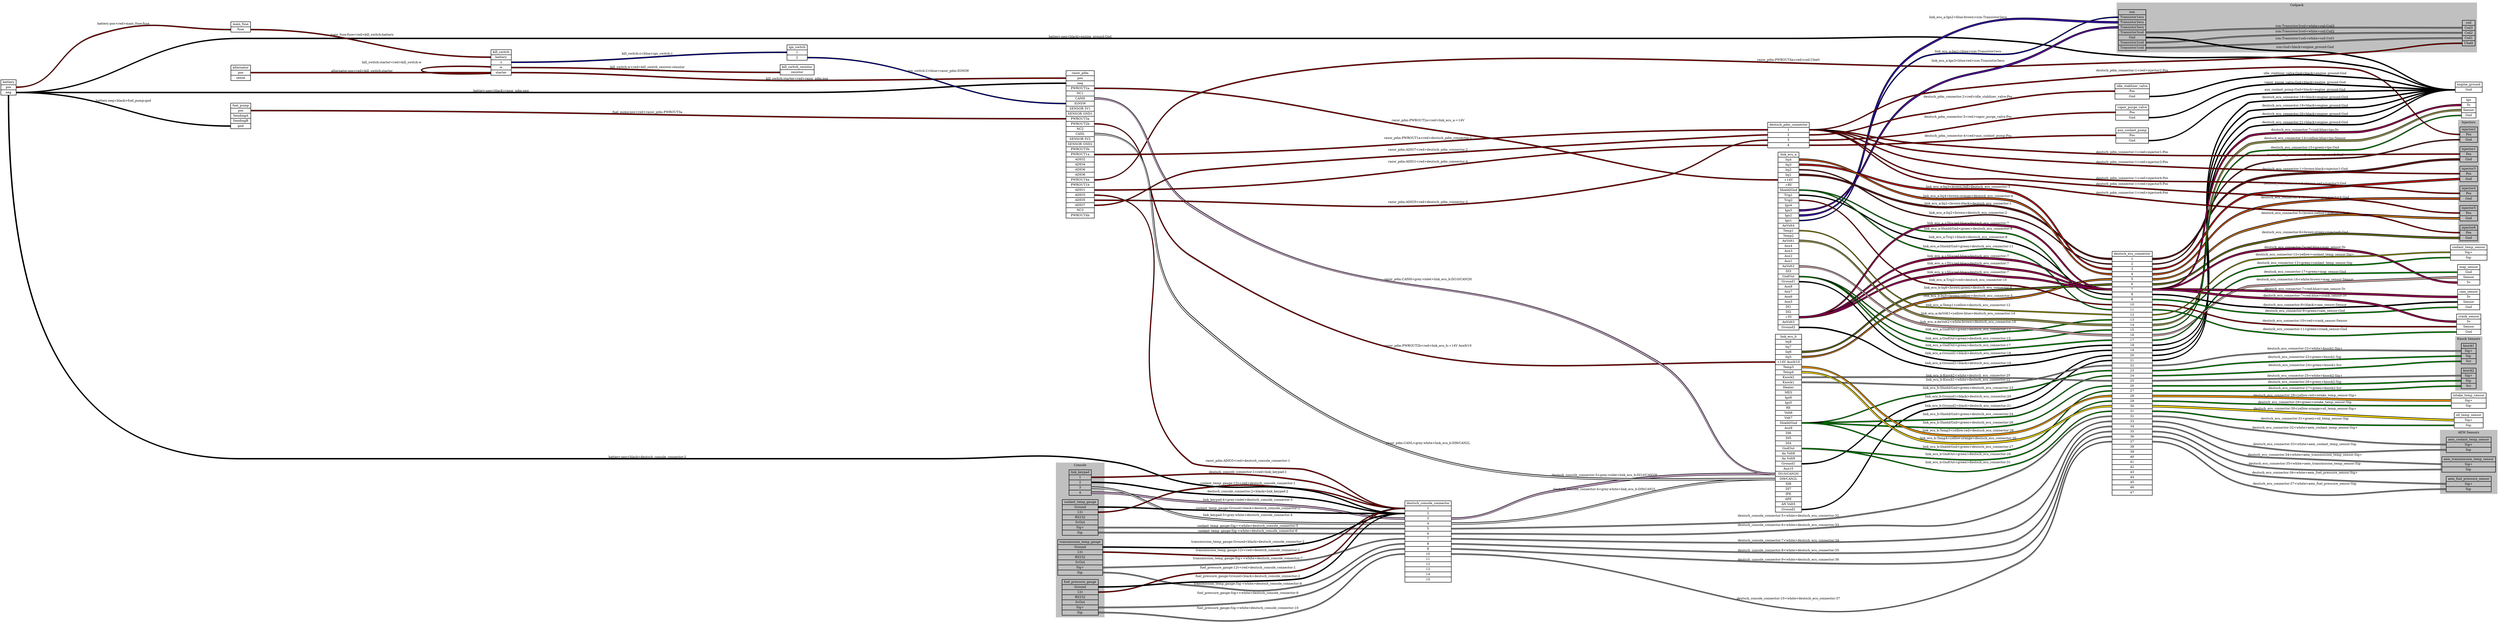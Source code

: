 graph "" {
	graph [bb="0,0,11306,2910.6",
		rankdir=LR,
		ranksep=10
	];
	node [label="\N"];
	subgraph cluster_Coilpack {
		graph [bb="9575.5,2679.6,11206,2902.6",
			color=grey,
			label=Coilpack,
			lheight=0.21,
			lp="10390,2891.1",
			lwidth=0.85,
			style=filled
		];
		icm	[height=2.5694,
			label="icm | <Transistor1ecu> Transistor1ecu | <Transistor2ecu> Transistor2ecu | <Transistor3ecu> Transistor3ecu | <Transistor3coil> Transistor3coil | <\
Gnd> Gnd | <Transistor2coil> Transistor2coil | <Transistor1coil> Transistor1coil ",
			pos="9645.5,2779.6",
			rects="9583.5,2848.6,9707.5,2871.6 9583.5,2825.6,9707.5,2848.6 9583.5,2802.6,9707.5,2825.6 9583.5,2779.6,9707.5,2802.6 9583.5,2756.6,9707.5,\
2779.6 9583.5,2733.6,9707.5,2756.6 9583.5,2710.6,9707.5,2733.6 9583.5,2687.6,9707.5,2710.6",
			shape=record,
			style=bold,
			width=1.7222];
		coil	[height=1.6111,
			label="coil | <Coil3> Coil3 | <Coil2> Coil2 | <Coil1> Coil1 | <Ubatt> Ubatt ",
			pos="11168,2745.6",
			rects="11140,2780.1,11198,2803.1 11140,2757.1,11198,2780.1 11140,2734.1,11198,2757.1 11140,2711.1,11198,2734.1 11140,2688.1,11198,2711.1",
			shape=record,
			style=bold,
			width=0.80556];
		icm:Transistor1coil -- coil:Coil1	[color="black:white:black",
			label="icm:Transistor1coil<white>coil:Coil1",
			labeltooltip="icm:Transistor1coil<white>coil:Coil1",
			lp="10428,2714.1",
			penwidth=2.5,
			pos="9708.5,2698.6 10143,2698.6 10252,2697.1 10687,2706.6 10888,2711 10938,2722.6 11138,2722.6"];
		icm:Transistor2coil -- coil:Coil2	[color="black:white:black",
			label="icm:Transistor2coil<white>coil:Coil2",
			labeltooltip="icm:Transistor2coil<white>coil:Coil2",
			lp="10428,2747.1",
			penwidth=2.5,
			pos="9708.5,2721.6 10344,2721.6 10503,2745.6 11138,2745.6"];
		icm:Transistor3coil -- coil:Coil3	[color="black:white:black",
			label="icm:Transistor3coil<white>coil:Coil3",
			labeltooltip="icm:Transistor3coil<white>coil:Coil3",
			lp="10428,2775.1",
			penwidth=2.5,
			pos="9708.5,2767.6 10344,2767.6 10503,2768.6 11138,2768.6"];
	}
	subgraph "cluster_Knock Sensors" {
		graph [bb="11108,1398.6,11230,1641.6",
			color=grey,
			label="Knock Sensors",
			lheight=0.21,
			lp="11169,1630.1",
			lwidth=1.47,
			style=filled
		];
		knock1	[height=1.2917,
			label="knock1 | <Sig+> Sig+ | <Sig-> Sig- | <Scr> Scr ",
			pos="11168,1563.6",
			rects="11135,1586.6,11202,1609.6 11135,1563.6,11202,1586.6 11135,1540.6,11202,1563.6 11135,1517.6,11202,1540.6",
			shape=record,
			style=bold,
			width=0.93056];
		knock2	[height=1.2917,
			label="knock2 | <Sig+> Sig+ | <Sig-> Sig- | <Scr> Scr ",
			pos="11168,1452.6",
			rects="11135,1475.6,11202,1498.6 11135,1452.6,11202,1475.6 11135,1429.6,11202,1452.6 11135,1406.6,11202,1429.6",
			shape=record,
			style=bold,
			width=0.93056];
	}
	subgraph "cluster_AEM Sensors" {
		graph [bb="11039,388.59,11298,673.59",
			color=grey,
			label="AEM Sensors",
			lheight=0.21,
			lp="11168,662.09",
			lwidth=1.35,
			style=filled
		];
		aem_coolant_temp_sensor	[height=0.97222,
			label="aem_coolant_temp_sensor | <Sig+> Sig+ | <Sig-> Sig- ",
			pos="11168,607.59",
			rects="11067,619.09,11270,642.09 11067,596.09,11270,619.09 11067,573.09,11270,596.09",
			shape=record,
			style=bold,
			width=2.8194];
		aem_transmission_temp_sensor	[height=0.97222,
			label="aem_transmission_temp_sensor | <Sig+> Sig+ | <Sig-> Sig- ",
			pos="11168,519.59",
			rects="11047,531.09,11290,554.09 11047,508.09,11290,531.09 11047,485.09,11290,508.09",
			shape=record,
			style=bold,
			width=3.375];
		aem_fuel_pressure_sensor	[height=0.97222,
			label="aem_fuel_pressure_sensor | <Sig+> Sig+ | <Sig-> Sig- ",
			pos="11168,431.59",
			rects="11066,443.09,11270,466.09 11066,420.09,11270,443.09 11066,397.09,11270,420.09",
			shape=record,
			style=bold,
			width=2.8333];
	}
	subgraph cluster_Console {
		graph [bb="4775,30.591,4994,725.59",
			color=grey,
			label=Console,
			lheight=0.21,
			lp="4884.5,714.09",
			lwidth=0.79,
			style=filled
		];
		link_keypad	[height=1.6111,
			label="link_keypad | <1> 1 | <2> 2 | <3> 3 | <4> 4 ",
			pos="4884.5,636.59",
			rects="4834,671.09,4935,694.09 4834,648.09,4935,671.09 4834,625.09,4935,648.09 4834,602.09,4935,625.09 4834,579.09,4935,602.09",
			shape=record,
			style=bold,
			width=1.4028];
		coolant_temp_gauge	[height=2.25,
			label="coolant_temp_gauge | <Ground> Ground | <12v> 12v | <RS232> RS232 | <5vOut> 5vOut | <Sig+> Sig+ | <Sig-> Sig- ",
			pos="4884.5,479.59",
			rects="4803.5,537.09,4965.5,560.09 4803.5,514.09,4965.5,537.09 4803.5,491.09,4965.5,514.09 4803.5,468.09,4965.5,491.09 4803.5,445.09,4965.5,\
468.09 4803.5,422.09,4965.5,445.09 4803.5,399.09,4965.5,422.09",
			shape=record,
			style=bold,
			width=2.25];
		transmission_temp_gauge	[height=2.25,
			label="transmission_temp_gauge | <Ground> Ground | <12v> 12v | <RS232> RS232 | <5vOut> 5vOut | <Sig+> Sig+ | <Sig-> Sig- ",
			pos="4884.5,299.59",
			rects="4783,357.09,4986,380.09 4783,334.09,4986,357.09 4783,311.09,4986,334.09 4783,288.09,4986,311.09 4783,265.09,4986,288.09 4783,242.09,\
4986,265.09 4783,219.09,4986,242.09",
			shape=record,
			style=bold,
			width=2.8194];
		fuel_pressure_gauge	[height=2.25,
			label="fuel_pressure_gauge | <Ground> Ground | <12v> 12v | <RS232> RS232 | <5vOut> 5vOut | <Sig+> Sig+ | <Sig-> Sig- ",
			pos="4884.5,119.59",
			rects="4802.5,177.09,4966.5,200.09 4802.5,154.09,4966.5,177.09 4802.5,131.09,4966.5,154.09 4802.5,108.09,4966.5,131.09 4802.5,85.091,4966.5,\
108.09 4802.5,62.091,4966.5,85.091 4802.5,39.091,4966.5,62.091",
			shape=record,
			style=bold,
			width=2.2778];
	}
	subgraph cluster_Injectors {
		graph [bb="11120,761.59,11216,1310.6",
			color=grey,
			label=Injectors,
			lheight=0.21,
			lp="11168,1299.1",
			lwidth=0.89,
			style=filled
		];
		injector1	[height=0.97222,
			label="injector1 | <Pos> Pos | <Gnd> Gnd ",
			pos="11168,892.59",
			rects="11128,904.09,11208,927.09 11128,881.09,11208,904.09 11128,858.09,11208,881.09",
			shape=record,
			style=bold,
			width=1.1111];
		injector2	[height=0.97222,
			label="injector2 | <Pos> Pos | <Gnd> Gnd ",
			pos="11168,804.59",
			rects="11128,816.09,11208,839.09 11128,793.09,11208,816.09 11128,770.09,11208,793.09",
			shape=record,
			style=bold,
			width=1.1111];
		injector3	[height=0.97222,
			label="injector3 | <Pos> Pos | <Gnd> Gnd ",
			pos="11168,1068.6",
			rects="11128,1080.1,11208,1103.1 11128,1057.1,11208,1080.1 11128,1034.1,11208,1057.1",
			shape=record,
			style=bold,
			width=1.1111];
		injector4	[height=0.97222,
			label="injector4 | <Pos> Pos | <Gnd> Gnd ",
			pos="11168,1156.6",
			rects="11128,1168.1,11208,1191.1 11128,1145.1,11208,1168.1 11128,1122.1,11208,1145.1",
			shape=record,
			style=bold,
			width=1.1111];
		injector5	[height=0.97222,
			label="injector5 | <Pos> Pos | <Gnd> Gnd ",
			pos="11168,980.59",
			rects="11128,992.09,11208,1015.1 11128,969.09,11208,992.09 11128,946.09,11208,969.09",
			shape=record,
			style=bold,
			width=1.1111];
		injector6	[height=0.97222,
			label="injector6 | <Pos> Pos | <Gnd> Gnd ",
			pos="11168,1244.6",
			rects="11128,1256.1,11208,1279.1 11128,1233.1,11208,1256.1 11128,1210.1,11208,1233.1",
			shape=record,
			style=bold,
			width=1.1111];
	}
	engine_ground	[height=0.65278,
		label="engine_ground | <Gnd> Gnd ",
		pos="11168,1675.6",
		rects="11108,1675.6,11230,1698.6 11108,1652.6,11230,1675.6",
		shape=record,
		style=bold,
		width=1.6944];
	icm:Gnd -- engine_ground:Gnd	[color="black:black:black",
		label="icm:Gnd<black>engine_ground:Gnd",
		labeltooltip="icm:Gnd<black>engine_ground:Gnd",
		lp="10428,2073.1",
		penwidth=2.5,
		pos="9708.5,2744.6 10073,2744.6 9850,2242.2 10169,2065.6 10219,2037.7 10634,2068.4 10687,2046.6 10921,1951 10854,1663.6 11106,1663.6"];
	deutsch_console_connector	[height=5.125,
		label="deutsch_console_connector | <1> 1 | <2> 2 | <3> 3 | <4> 4 | <5> 5 | <6> 6 | <7> 7 | <8> 8 | <9> 9 | <10> 10 | <11> 11 | <12> 12 | <\
13> 13 | <14> 14 | <15> 15 ",
		pos="6459,458.59",
		rects="6354,619.59,6564,642.59 6354,596.59,6564,619.59 6354,573.59,6564,596.59 6354,550.59,6564,573.59 6354,527.59,6564,550.59 6354,504.59,\
6564,527.59 6354,481.59,6564,504.59 6354,458.59,6564,481.59 6354,435.59,6564,458.59 6354,412.59,6564,435.59 6354,389.59,6564,412.59 \
6354,366.59,6564,389.59 6354,343.59,6564,366.59 6354,320.59,6564,343.59 6354,297.59,6564,320.59 6354,274.59,6564,297.59",
		shape=record,
		style=bold,
		width=2.9167];
	link_keypad:4 -- deutsch_console_connector:3	[color="black:grey:violet:grey:black",
		label="link_keypad:4<grey:violet>deutsch_console_connector:3",
		labeltooltip="link_keypad:4<grey:violet>deutsch_console_connector:3",
		lp="5643.5,518.09",
		penwidth=2.5,
		pos="4936.5,590.59 5139.9,590.59 5184.4,528.44 5387,510.59 5614.1,490.58 5672.4,497.57 5900,510.59 6102.3,522.17 6150.3,562.59 6353,562.59"];
	link_keypad:3 -- deutsch_console_connector:4	[color="black:grey:white:grey:black",
		label="link_keypad:3<grey:white>deutsch_console_connector:4",
		labeltooltip="link_keypad:3<grey:white>deutsch_console_connector:4",
		lp="5643.5,556.09",
		penwidth=2.5,
		pos="4936.5,613.59 5138.8,613.59 5185.3,564.01 5387,548.59 5815.1,515.86 5923.6,539.59 6353,539.59"];
	coolant_temp_gauge:"12v" -- deutsch_console_connector:1	[color="black:red:black",
		label="coolant_temp_gauge:12v<red>deutsch_console_connector:1",
		labeltooltip="coolant_temp_gauge:12v<red>deutsch_console_connector:1",
		lp="5643.5,623.09",
		penwidth=2.5,
		pos="4966.5,502.59 5158.5,502.59 5196.4,578.75 5387,601.59 5600.1,627.13 6138.3,608.59 6353,608.59"];
	coolant_temp_gauge:Ground -- deutsch_console_connector:2	[color="black:black:black",
		label="coolant_temp_gauge:Ground<black>deutsch_console_connector:2",
		labeltooltip="coolant_temp_gauge:Ground<black>deutsch_console_connector:2",
		lp="5643.5,480.09",
		penwidth=2.5,
		pos="4966.5,525.59 5154.9,525.59 5199,484.39 5387,472.59 5614.6,458.31 5673.7,444.79 5900,472.59 6106,497.89 6145.5,585.59 6353,585.59"];
	coolant_temp_gauge:"Sig+" -- deutsch_console_connector:5	[color="black:white:black",
		label="coolant_temp_gauge:Sig+<white>deutsch_console_connector:5",
		labeltooltip="coolant_temp_gauge:Sig+<white>deutsch_console_connector:5",
		lp="5643.5,445.09",
		penwidth=2.5,
		pos="4966.5,433.59 5381.4,433.59 5486.7,400.93 5900,437.59 6103.6,455.65 6148.6,516.59 6353,516.59"];
	coolant_temp_gauge:"Sig-" -- deutsch_console_connector:6	[color="black:white:black",
		label="coolant_temp_gauge:Sig-<white>deutsch_console_connector:6",
		labeltooltip="coolant_temp_gauge:Sig-<white>deutsch_console_connector:6",
		lp="5643.5,409.09",
		penwidth=2.5,
		pos="4966.5,410.59 5381.4,410.59 5487.2,360.09 5900,401.59 6104.4,422.14 6147.6,493.59 6353,493.59"];
	transmission_temp_gauge:"12v" -- deutsch_console_connector:1	[color="black:red:black",
		label="transmission_temp_gauge:12v<red>deutsch_console_connector:1",
		labeltooltip="transmission_temp_gauge:12v<red>deutsch_console_connector:1",
		lp="5643.5,374.09",
		penwidth=2.5,
		pos="4987.5,322.59 5038.3,322.59 5851.1,353.08 5900,366.59 6120,427.35 6124.7,608.59 6353,608.59"];
	transmission_temp_gauge:Ground -- deutsch_console_connector:2	[color="black:black:black",
		label="transmission_temp_gauge:Ground<black>deutsch_console_connector:2",
		labeltooltip="transmission_temp_gauge:Ground<black>deutsch_console_connector:2",
		lp="5643.5,326.09",
		penwidth=2.5,
		pos="4987.5,345.59 5190.4,345.59 5704.3,265.2 5900,318.59 6125.5,380.09 6119.3,585.59 6353,585.59"];
	transmission_temp_gauge:"Sig+" -- deutsch_console_connector:7	[color="black:white:black",
		label="transmission_temp_gauge:Sig+<white>deutsch_console_connector:7",
		labeltooltip="transmission_temp_gauge:Sig+<white>deutsch_console_connector:7",
		lp="5643.5,289.09",
		penwidth=2.5,
		pos="4987.5,253.59 5088.9,253.59 5800.9,260.15 5900,281.59 6113.2,327.7 6134.8,470.59 6353,470.59"];
	transmission_temp_gauge:"Sig-" -- deutsch_console_connector:8	[color="black:white:black",
		label="transmission_temp_gauge:Sig-<white>deutsch_console_connector:8",
		labeltooltip="transmission_temp_gauge:Sig-<white>deutsch_console_connector:8",
		lp="5643.5,247.09",
		penwidth=2.5,
		pos="4987.5,230.59 5190.3,230.59 5702.1,195.49 5900,239.59 6116.1,287.73 6131.6,446.59 6353,446.59"];
	fuel_pressure_gauge:"12v" -- deutsch_console_connector:1	[color="black:red:black",
		label="fuel_pressure_gauge:12v<red>deutsch_console_connector:1",
		labeltooltip="fuel_pressure_gauge:12v<red>deutsch_console_connector:1",
		lp="5643.5,164.09",
		penwidth=2.5,
		pos="4967.5,142.59 5071.1,142.59 5804.5,116.27 5900,156.59 6162,267.26 6068.6,608.59 6353,608.59"];
	fuel_pressure_gauge:Ground -- deutsch_console_connector:2	[color="black:black:black",
		label="fuel_pressure_gauge:Ground<black>deutsch_console_connector:2",
		labeltooltip="fuel_pressure_gauge:Ground<black>deutsch_console_connector:2",
		lp="5643.5,206.09",
		penwidth=2.5,
		pos="4967.5,165.59 5019.3,165.59 5851.7,179.79 5900,198.59 6146.8,294.64 6088.2,585.59 6353,585.59"];
	fuel_pressure_gauge:"Sig+" -- deutsch_console_connector:9	[color="black:white:black",
		label="fuel_pressure_gauge:Sig+<white>deutsch_console_connector:9",
		labeltooltip="fuel_pressure_gauge:Sig+<white>deutsch_console_connector:9",
		lp="5643.5,123.09",
		penwidth=2.5,
		pos="4967.5,73.591 5071.2,73.591 5801.6,82.861 5900,115.59 6131,192.42 6109.5,423.59 6353,423.59"];
	fuel_pressure_gauge:"Sig-" -- deutsch_console_connector:10	[color="black:white:black",
		label="fuel_pressure_gauge:Sig-<white>deutsch_console_connector:10",
		labeltooltip="fuel_pressure_gauge:Sig-<white>deutsch_console_connector:10",
		lp="5643.5,70.091",
		penwidth=2.5,
		pos="4967.5,50.591 5382,50.591 5507.5,-70.52 5900,62.591 6137.9,143.26 6101.8,400.59 6353,400.59"];
	deutsch_console_connector:1 -- link_keypad:1	[color="black:red:black",
		label="deutsch_console_connector:1<red>link_keypad:1",
		labeltooltip="deutsch_console_connector:1<red>link_keypad:1",
		lp="5643.5,662.09",
		penwidth=2.5,
		pos="6353,608.59 6151.3,608.59 6101.5,626.2 5900,634.59 5472,652.42 5364.9,659.59 4936.5,659.59"];
	deutsch_console_connector:2 -- link_keypad:2	[color="black:black:black",
		label="deutsch_console_connector:2<black>link_keypad:2",
		labeltooltip="deutsch_console_connector:2<black>link_keypad:2",
		lp="5643.5,590.09",
		penwidth=2.5,
		pos="6353,585.59 5923.7,585.59 5815.6,557 5387,582.59 5185.7,594.61 5138.2,636.59 4936.5,636.59"];
	link_ecu_b	[height=11.194,
		label="link_ecu_b | <Inj8> Inj8 | <Inj7> Inj7 | <Inj6> Inj6 | <Inj5> Inj5 | <+14V Aux9/10> +14V Aux9/10 | <Temp3> Temp3 | <Temp4> Temp4 | <\
Knock2> Knock2 | <Knock1> Knock1 | <Heater> Heater | <MES> MES | <Ign6> Ign6 | <Ign5> Ign5 | <RE> RE | <Volt6> Volt6 | <Volt7> Volt7 | <\
Shield/Gnd> Shield/Gnd | <Aux9> Aux9 | <DI6> DI6 | <DI5> DI5 | <DI4> DI4 | <GndOut> GndOut | <An Volt8> An Volt8 | <An Volt9> An \
Volt9 | <Ground1> Ground1 | <Aux10> Aux10 | <DI10/CAN2H> DI10/CAN2H | <DI9/CAN2L> DI9/CAN2L | <DI8> DI8 | <DI7> DI7 | <IPE> IPE | <\
APE> APE | <AN Volt5> AN Volt5 | <Ground2> Ground2 ",
		pos="8090,1431.6",
		rects="8030.5,1811.1,8149.5,1834.1 8030.5,1788.1,8149.5,1811.1 8030.5,1765.1,8149.5,1788.1 8030.5,1742.1,8149.5,1765.1 8030.5,1719.1,8149.5,\
1742.1 8030.5,1696.1,8149.5,1719.1 8030.5,1673.1,8149.5,1696.1 8030.5,1650.1,8149.5,1673.1 8030.5,1627.1,8149.5,1650.1 8030.5,1604.1,\
8149.5,1627.1 8030.5,1581.1,8149.5,1604.1 8030.5,1558.1,8149.5,1581.1 8030.5,1535.1,8149.5,1558.1 8030.5,1512.1,8149.5,1535.1 8030.5,\
1489.1,8149.5,1512.1 8030.5,1466.1,8149.5,1489.1 8030.5,1443.1,8149.5,1466.1 8030.5,1420.1,8149.5,1443.1 8030.5,1397.1,8149.5,1420.1 \
8030.5,1374.1,8149.5,1397.1 8030.5,1351.1,8149.5,1374.1 8030.5,1328.1,8149.5,1351.1 8030.5,1305.1,8149.5,1328.1 8030.5,1282.1,8149.5,\
1305.1 8030.5,1259.1,8149.5,1282.1 8030.5,1236.1,8149.5,1259.1 8030.5,1213.1,8149.5,1236.1 8030.5,1190.1,8149.5,1213.1 8030.5,1167.1,\
8149.5,1190.1 8030.5,1144.1,8149.5,1167.1 8030.5,1121.1,8149.5,1144.1 8030.5,1098.1,8149.5,1121.1 8030.5,1075.1,8149.5,1098.1 8030.5,\
1052.1,8149.5,1075.1 8030.5,1029.1,8149.5,1052.1",
		shape=record,
		style=bold,
		width=1.6528];
	deutsch_console_connector:3 -- link_ecu_b:"DI10/CAN2H"	[color="black:grey:violet:grey:black",
		label="deutsch_console_connector:3<grey:violet>link_ecu_b:DI10/CAN2H",
		labeltooltip="deutsch_console_connector:3<grey:violet>link_ecu_b:DI10/CAN2H",
		lp="7257,1149.1",
		penwidth=2.5,
		pos="6565,562.59 6866.8,562.59 6751.8,926.24 7018,1068.6 7068,1095.3 7972.3,1201.6 8029,1201.6"];
	deutsch_console_connector:4 -- link_ecu_b:"DI9/CAN2L"	[color="black:grey:white:grey:black",
		label="deutsch_console_connector:4<grey:white>link_ecu_b:DI9/CAN2L",
		labeltooltip="deutsch_console_connector:4<grey:white>link_ecu_b:DI9/CAN2L",
		lp="7257,1057.1",
		penwidth=2.5,
		pos="6565,539.59 6855.1,539.59 6756,885.06 7018,1009.6 7114.3,1055.3 7390.8,1032.6 7496,1049.6 7736.6,1088.5 7785.3,1178.6 8029,1178.6"];
	deutsch_ecu_connector	[height=15.347,
		label="deutsch_ecu_connector | <1> 1 | <2> 2 | <3> 3 | <4> 4 | <5> 5 | <6> 6 | <7> 7 | <8> 8 | <9> 9 | <10> 10 | <11> 11 | <12> 12 | <13> \
13 | <14> 14 | <15> 15 | <16> 16 | <17> 17 | <18> 18 | <19> 19 | <20> 20 | <21> 21 | <22> 22 | <23> 23 | <24> 24 | <25> 25 | <26> \
26 | <27> 27 | <28> 28 | <29> 29 | <30> 30 | <31> 31 | <32> 32 | <33> 33 | <34> 34 | <35> 35 | <36> 36 | <37> 37 | <38> 38 | <39> \
39 | <40> 40 | <41> 41 | <42> 42 | <43> 43 | <44> 44 | <45> 45 | <46> 46 | <47> 47 ",
		pos="9645.5,1581.6",
		rects="9554.5,2110.6,9736.5,2133.6 9554.5,2087.6,9736.5,2110.6 9554.5,2064.6,9736.5,2087.6 9554.5,2041.6,9736.5,2064.6 9554.5,2018.6,9736.5,\
2041.6 9554.5,1995.6,9736.5,2018.6 9554.5,1972.6,9736.5,1995.6 9554.5,1949.6,9736.5,1972.6 9554.5,1926.6,9736.5,1949.6 9554.5,1903.6,\
9736.5,1926.6 9554.5,1880.6,9736.5,1903.6 9554.5,1857.6,9736.5,1880.6 9554.5,1834.6,9736.5,1857.6 9554.5,1811.6,9736.5,1834.6 9554.5,\
1788.6,9736.5,1811.6 9554.5,1765.6,9736.5,1788.6 9554.5,1742.6,9736.5,1765.6 9554.5,1719.6,9736.5,1742.6 9554.5,1696.6,9736.5,1719.6 \
9554.5,1673.6,9736.5,1696.6 9554.5,1650.6,9736.5,1673.6 9554.5,1627.6,9736.5,1650.6 9554.5,1604.6,9736.5,1627.6 9554.5,1581.6,9736.5,\
1604.6 9554.5,1558.6,9736.5,1581.6 9554.5,1535.6,9736.5,1558.6 9554.5,1512.6,9736.5,1535.6 9554.5,1489.6,9736.5,1512.6 9554.5,1466.6,\
9736.5,1489.6 9554.5,1443.6,9736.5,1466.6 9554.5,1420.6,9736.5,1443.6 9554.5,1397.6,9736.5,1420.6 9554.5,1374.6,9736.5,1397.6 9554.5,\
1351.6,9736.5,1374.6 9554.5,1328.6,9736.5,1351.6 9554.5,1305.6,9736.5,1328.6 9554.5,1282.6,9736.5,1305.6 9554.5,1259.6,9736.5,1282.6 \
9554.5,1236.6,9736.5,1259.6 9554.5,1213.6,9736.5,1236.6 9554.5,1190.6,9736.5,1213.6 9554.5,1167.6,9736.5,1190.6 9554.5,1144.6,9736.5,\
1167.6 9554.5,1121.6,9736.5,1144.6 9554.5,1098.6,9736.5,1121.6 9554.5,1075.6,9736.5,1098.6 9554.5,1052.6,9736.5,1075.6 9554.5,1029.6,\
9736.5,1052.6",
		shape=record,
		style=bold,
		width=2.5278];
	deutsch_console_connector:5 -- deutsch_ecu_connector:32	[color="black:white:black",
		label="deutsch_console_connector:5<white>deutsch_ecu_connector:32",
		labeltooltip="deutsch_console_connector:5<white>deutsch_ecu_connector:32",
		lp="8090,1012.1",
		penwidth=2.5,
		pos="6565,516.59 6846.3,516.59 6759.4,847.97 7018,958.59 7151.5,1015.7 8180.8,980.33 8324,1004.6 8465,1028.5 9410.5,1385.6 9553.5,1385.6"];
	deutsch_console_connector:6 -- deutsch_ecu_connector:33	[color="black:white:black",
		label="deutsch_console_connector:6<white>deutsch_ecu_connector:33",
		labeltooltip="deutsch_console_connector:6<white>deutsch_ecu_connector:33",
		lp="8090,983.09",
		penwidth=2.5,
		pos="6565,493.59 6837.7,493.59 6766.4,802.33 7018,907.59 7152,963.67 8179.6,959.14 8324,975.59 8681.8,1016.4 8783.2,994.27 9122,1116.6 \
9329.6,1191.6 9332.7,1362.6 9553.5,1362.6"];
	deutsch_console_connector:7 -- deutsch_ecu_connector:34	[color="black:white:black",
		label="deutsch_console_connector:7<white>deutsch_ecu_connector:34",
		labeltooltip="deutsch_console_connector:7<white>deutsch_ecu_connector:34",
		lp="8090,950.09",
		penwidth=2.5,
		pos="6565,470.59 6829.5,470.59 6772.9,757.07 7018,856.59 7152.7,911.31 8179,932 8324,942.59 8678.9,968.5 8790.1,878.38 9122,1006.6 9348,\
1093.9 9311.3,1339.6 9553.5,1339.6"];
	deutsch_console_connector:8 -- deutsch_ecu_connector:35	[color="black:white:black",
		label="deutsch_console_connector:8<white>deutsch_ecu_connector:35",
		labeltooltip="deutsch_console_connector:8<white>deutsch_ecu_connector:35",
		lp="8090,891.09",
		penwidth=2.5,
		pos="6565,446.59 6825.5,446.59 6775.2,724.18 7018,818.59 7127.1,861.01 9013.8,888.01 9122,932.59 9359.4,1030.4 9296.8,1316.6 9553.5,1316.6"];
	deutsch_console_connector:9 -- deutsch_ecu_connector:36	[color="black:white:black",
		label="deutsch_console_connector:9<white>deutsch_ecu_connector:36",
		labeltooltip="deutsch_console_connector:9<white>deutsch_ecu_connector:36",
		lp="8090,857.09",
		penwidth=2.5,
		pos="6565,423.59 6824.1,423.59 6775.8,698.58 7018,790.59 7051.9,803.49 8287.7,847.73 8324,849.59 8678.8,867.83 8795,756.82 9122,895.59 \
9362.2,997.5 9292.6,1293.6 9553.5,1293.6"];
	deutsch_console_connector:10 -- deutsch_ecu_connector:37	[color="black:white:black",
		label="deutsch_console_connector:10<white>deutsch_ecu_connector:37",
		labeltooltip="deutsch_console_connector:10<white>deutsch_ecu_connector:37",
		lp="8090,758.09",
		penwidth=2.5,
		pos="6565,400.59 7155.4,400.59 7273.3,618.67 7856,713.59 7890.8,719.27 9090.1,806.39 9122,821.59 9371.8,940.78 9276.7,1270.6 9553.5,1270.6"];
	battery	[height=0.97222,
		label="battery | <pos> pos | <neg> neg ",
		pos="34.5,1431.6",
		rects="0,1443.1,69,1466.1 0,1420.1,69,1443.1 0,1397.1,69,1420.1",
		shape=record,
		style=bold,
		width=0.95833];
	battery:neg -- engine_ground:Gnd	[color="black:black:black",
		label="battery:neg<black>engine_ground:Gnd",
		labeltooltip="battery:neg<black>engine_ground:Gnd",
		lp="4884.5,1958.1",
		penwidth=2.5,
		pos="69,1408.6 548,1408.6 605.5,1769.6 1084.5,1769.6 1084.5,1769.6 1084.5,1769.6 2927,1769.6 3574.1,1769.6 3742.8,1724.5 4382,1825.6 \
5954,2074.2 6275.5,2506.8 7856,2694.6 8062.5,2719.1 8116.1,2700.2 8324,2694.6 8679.1,2685 8781.4,2752.4 9122,2651.6 9636.7,2499.2 \
9656.3,2208.4 10169,2049.6 10390,1981.3 10473,2095 10687,2008.6 10911,1918.2 10865,1663.6 11106,1663.6"];
	battery:neg -- deutsch_console_connector:2	[color="black:black:black",
		label="battery:neg<black>deutsch_console_connector:2",
		labeltooltip="battery:neg<black>deutsch_console_connector:2",
		lp="2926,751.09",
		penwidth=2.5,
		pos="69,1408.6 608.5,1408.6 545,743.59 1084.5,743.59 1084.5,743.59 1084.5,743.59 4244.5,743.59 4592.3,743.59 4680.7,762.32 5027,729.59 \
5188.6,714.32 5225.8,686.61 5387,667.59 5613.9,640.83 5672.4,654.21 5900,634.59 6101.8,617.2 6150.5,585.59 6353,585.59"];
	main_fuse	[height=0.65278,
		label="main_fuse | <fuse> fuse ",
		pos="1085.5,1913.6",
		rects="1041,1913.6,1130,1936.6 1041,1890.6,1130,1913.6",
		shape=record,
		style=bold,
		width=1.2361];
	battery:pos -- main_fuse:fuse	[color="black:red:black",
		label="battery:pos<red>main_fuse:fuse",
		labeltooltip="battery:pos<red>main_fuse:fuse",
		lp="554.5,1888.1",
		penwidth=2.5,
		pos="69,1431.6 292.77,1431.6 230.77,1679.8 429,1783.6 674,1911.9 763.43,1901.6 1040,1901.6"];
	razor_pdm	[height=9.2778,
		label="razor_pdm | <pos> pos | <neg> neg | <PWROUT2a> PWROUT2a | <NC1> NC1 | <CANH> CANH | <IGNSW> IGNSW | <SENSOR 5V1> SENSOR 5V1 | <SENSOR \
GND1> SENSOR GND1 | <PWROUT3a> PWROUT3a | <PWROUT2b> PWROUT2b | <NC2> NC2 | <CANL> CANL | <SENSOR 5V2> SENSOR 5V2 | <SENSOR GND2> \
SENSOR GND2 | <PWROUT3b> PWROUT3b | <PWROUT1a> PWROUT1a | <ADIO2> ADIO2 | <ADIO4> ADIO4 | <ADIO6> ADIO6 | <ADIO8> ADIO8 | <PWROUT4a> \
PWROUT4a | <PWROUT1b> PWROUT1b | <ADIO1> ADIO1 | <ADIO3> ADIO3 | <ADIO5> ADIO5 | <ADIO7> ADIO7 | <NC3> NC3 | <PWROUT4b> PWROUT4b ",
		pos="4884.5,1132.6",
		rects="4820.5,1443.1,4948.5,1466.1 4820.5,1420.1,4948.5,1443.1 4820.5,1397.1,4948.5,1420.1 4820.5,1374.1,4948.5,1397.1 4820.5,1351.1,4948.5,\
1374.1 4820.5,1328.1,4948.5,1351.1 4820.5,1305.1,4948.5,1328.1 4820.5,1282.1,4948.5,1305.1 4820.5,1259.1,4948.5,1282.1 4820.5,1236.1,\
4948.5,1259.1 4820.5,1213.1,4948.5,1236.1 4820.5,1190.1,4948.5,1213.1 4820.5,1167.1,4948.5,1190.1 4820.5,1144.1,4948.5,1167.1 4820.5,\
1121.1,4948.5,1144.1 4820.5,1098.1,4948.5,1121.1 4820.5,1075.1,4948.5,1098.1 4820.5,1052.1,4948.5,1075.1 4820.5,1029.1,4948.5,1052.1 \
4820.5,1006.1,4948.5,1029.1 4820.5,983.09,4948.5,1006.1 4820.5,960.09,4948.5,983.09 4820.5,937.09,4948.5,960.09 4820.5,914.09,4948.5,\
937.09 4820.5,891.09,4948.5,914.09 4820.5,868.09,4948.5,891.09 4820.5,845.09,4948.5,868.09 4820.5,822.09,4948.5,845.09 4820.5,799.09,\
4948.5,822.09",
		shape=record,
		style=bold,
		width=1.7778];
	battery:neg -- razor_pdm:neg	[color="black:black:black",
		label="battery:neg<black>razor_pdm:neg",
		labeltooltip="battery:neg<black>razor_pdm:neg",
		lp="2264,1416.1",
		penwidth=2.5,
		pos="69,1408.6 520.33,1408.6 633.17,1408.6 1084.5,1408.6 1084.5,1408.6 1084.5,1408.6 3604.5,1408.6 4144.5,1408.6 4279.5,1408.6 4819.5,\
1408.6"];
	fuel_pump	[height=1.6111,
		label="fuel_pump | <pos> pos | <SendingA> SendingA | <SendingB> SendingB | <gnd> gnd ",
		pos="1085.5,1298.6",
		rects="1040,1333.1,1131,1356.1 1040,1310.1,1131,1333.1 1040,1287.1,1131,1310.1 1040,1264.1,1131,1287.1 1040,1241.1,1131,1264.1",
		shape=record,
		style=bold,
		width=1.2639];
	battery:neg -- fuel_pump:gnd	[color="black:black:black",
		label="battery:neg<black>fuel_pump:gnd",
		labeltooltip="battery:neg<black>fuel_pump:gnd",
		lp="554.5,1370.1",
		penwidth=2.5,
		pos="69,1408.6 506.09,1408.6 602.91,1252.6 1040,1252.6"];
	kill_switch	[height=1.6111,
		label="kill_switch | <battery> battery | <z> z | <w> w | <starter> starter ",
		pos="2264,1881.6",
		rects="2218,1916.1,2310,1939.1 2218,1893.1,2310,1916.1 2218,1870.1,2310,1893.1 2218,1847.1,2310,1870.1 2218,1824.1,2310,1847.1",
		shape=record,
		style=bold,
		width=1.2778];
	main_fuse:fuse -- kill_switch:battery	[color="black:red:black",
		label="main_fuse:fuse<red>kill_switch:battery",
		labeltooltip="main_fuse:fuse<red>kill_switch:battery",
		lp="1634.5,1911.1",
		penwidth=2.5,
		pos="1131,1901.6 1613.7,1901.6 1734.3,1904.6 2217,1904.6"];
	razor_pdm:PWROUT4a -- coil:Ubatt	[color="black:red:black",
		label="razor_pdm:PWROUT4a<red>coil:Ubatt",
		labeltooltip="razor_pdm:PWROUT4a<red>coil:Ubatt",
		lp="8090,2683.1",
		penwidth=2.5,
		pos="4949.5,971.59 5203.3,971.59 5176.9,1196.1 5387,1338.6 6418.4,2038 6648.4,2359.6 7856,2667.6 7908.6,2681 9754.8,2678 9809,2678.6 \
10104,2681.8 10843,2699.6 11138,2699.6"];
	razor_pdm:ADIO3 -- deutsch_console_connector:1	[color="black:red:black",
		label="razor_pdm:ADIO3<red>deutsch_console_connector:1",
		labeltooltip="razor_pdm:ADIO3<red>deutsch_console_connector:1",
		lp="5643.5,758.09",
		penwidth=2.5,
		pos="4949.5,902.59 5155.3,902.59 5187.1,799.55 5387,750.59 5400.2,747.37 6339.4,608.59 6353,608.59"];
	link_ecu_a	[height=11.194,
		label="link_ecu_a | <Inj4> Inj4 | <Inj3> Inj3 | <Inj2> Inj2 | <Inj1> Inj1 | <+14V> +14V | <+8V> +8V | <Shield/Gnd> Shield/Gnd | <Trig1> \
Trig1 | <Trig2> Trig2 | <Ign4> Ign4 | <Ign3> Ign3 | <Ign2> Ign2 | <Ign1> Ign1 | <AnVolt4> AnVolt4 | <Temp1> Temp1 | <Temp2> Temp2 | <\
AnVolt1> AnVolt1 | <Aux4> Aux4 | <Aux3> Aux3 | <Aux2> Aux2 | <Aux1> Aux1 | <AnVolt2> AnVolt2 | <DI3> DI3 | <GndOut> GndOut | <Ground1> \
Ground1 | <Aux8> Aux8 | <Aux7> Aux7 | <Aux6> Aux6 | <Aux5> Aux5 | <DI1> DI1 | <DI2> DI2 | <+5V> +5V | <AnVolt3> AnVolt3 | <Ground2> \
Ground2 ",
		pos="8090,2255.6",
		rects="8042.5,2635.1,8137.5,2658.1 8042.5,2612.1,8137.5,2635.1 8042.5,2589.1,8137.5,2612.1 8042.5,2566.1,8137.5,2589.1 8042.5,2543.1,8137.5,\
2566.1 8042.5,2520.1,8137.5,2543.1 8042.5,2497.1,8137.5,2520.1 8042.5,2474.1,8137.5,2497.1 8042.5,2451.1,8137.5,2474.1 8042.5,2428.1,\
8137.5,2451.1 8042.5,2405.1,8137.5,2428.1 8042.5,2382.1,8137.5,2405.1 8042.5,2359.1,8137.5,2382.1 8042.5,2336.1,8137.5,2359.1 8042.5,\
2313.1,8137.5,2336.1 8042.5,2290.1,8137.5,2313.1 8042.5,2267.1,8137.5,2290.1 8042.5,2244.1,8137.5,2267.1 8042.5,2221.1,8137.5,2244.1 \
8042.5,2198.1,8137.5,2221.1 8042.5,2175.1,8137.5,2198.1 8042.5,2152.1,8137.5,2175.1 8042.5,2129.1,8137.5,2152.1 8042.5,2106.1,8137.5,\
2129.1 8042.5,2083.1,8137.5,2106.1 8042.5,2060.1,8137.5,2083.1 8042.5,2037.1,8137.5,2060.1 8042.5,2014.1,8137.5,2037.1 8042.5,1991.1,\
8137.5,2014.1 8042.5,1968.1,8137.5,1991.1 8042.5,1945.1,8137.5,1968.1 8042.5,1922.1,8137.5,1945.1 8042.5,1899.1,8137.5,1922.1 8042.5,\
1876.1,8137.5,1899.1 8042.5,1853.1,8137.5,1876.1",
		shape=record,
		style=bold,
		width=1.3194];
	razor_pdm:PWROUT2a -- link_ecu_a:"+14V"	[color="black:red:black",
		label="razor_pdm:PWROUT2a<red>link_ecu_a:+14V",
		labeltooltip="razor_pdm:PWROUT2a<red>link_ecu_a:+14V",
		lp="6459,2062.1",
		penwidth=2.5,
		pos="4949.5,1385.6 6414.9,1385.6 6575.6,2531.6 8041,2531.6"];
	razor_pdm:PWROUT2b -- link_ecu_b:"+14V Aux9/10"	[color="black:red:black",
		label="razor_pdm:PWROUT2b<red>link_ecu_b:+14V Aux9/10",
		labeltooltip="razor_pdm:PWROUT2b<red>link_ecu_b:+14V Aux9/10",
		lp="6459,1514.1",
		penwidth=2.5,
		pos="4949.5,1224.6 6334.9,1224.6 6643.6,1707.6 8029,1707.6"];
	razor_pdm:CANH -- link_ecu_b:"DI10/CAN2H"	[color="black:grey:violet:grey:black",
		label="razor_pdm:CANH<grey:violet>link_ecu_b:DI10/CAN2H",
		labeltooltip="razor_pdm:CANH<grey:violet>link_ecu_b:DI10/CAN2H",
		lp="6459,1294.1",
		penwidth=2.5,
		pos="4949.5,1339.6 6319.5,1339.6 6659,1201.6 8029,1201.6"];
	razor_pdm:CANL -- link_ecu_b:"DI9/CAN2L"	[color="black:grey:white:grey:black",
		label="razor_pdm:CANL<grey:white>link_ecu_b:DI9/CAN2L",
		labeltooltip="razor_pdm:CANL<grey:white>link_ecu_b:DI9/CAN2L",
		lp="6459,1186.1",
		penwidth=2.5,
		pos="4949.5,1178.6 6318.2,1178.6 6660.3,1178.6 8029,1178.6"];
	deutsch_pdm_connector	[height=1.6111,
		label="deutsch_pdm_connector | <1> 1 | <2> 2 | <3> 3 | <4> 4 ",
		pos="8090,646.59",
		rects="7996,681.09,8184,704.09 7996,658.09,8184,681.09 7996,635.09,8184,658.09 7996,612.09,8184,635.09 7996,589.09,8184,612.09",
		shape=record,
		style=bold,
		width=2.6111];
	razor_pdm:PWROUT1a -- deutsch_pdm_connector:1	[color="black:red:black",
		label="razor_pdm:PWROUT1a<red>deutsch_pdm_connector:1",
		labeltooltip="razor_pdm:PWROUT1a<red>deutsch_pdm_connector:1",
		lp="6459,971.09",
		penwidth=2.5,
		pos="4949.5,1086.6 6091.7,1086.6 6364.7,897.93 7496,740.59 7717.9,709.73 7771,669.59 7995,669.59"];
	razor_pdm:ADIO7 -- deutsch_pdm_connector:2	[color="black:red:black",
		label="razor_pdm:ADIO7<red>deutsch_pdm_connector:2",
		labeltooltip="razor_pdm:ADIO7<red>deutsch_pdm_connector:2",
		lp="6459,793.09",
		penwidth=2.5,
		pos="4949.5,856.59 4984.9,856.59 7460.7,719 7496,715.59 7718.8,694.05 7771.1,646.59 7995,646.59"];
	razor_pdm:ADIO5 -- deutsch_pdm_connector:3	[color="black:red:black",
		label="razor_pdm:ADIO5<red>deutsch_pdm_connector:3",
		labeltooltip="razor_pdm:ADIO5<red>deutsch_pdm_connector:3",
		lp="6459,681.09",
		penwidth=2.5,
		pos="4949.5,879.59 5154.9,879.59 5185.1,768.44 5387,730.59 5531.9,703.42 7139,623.59 7995,623.59"];
	razor_pdm:ADIO1 -- deutsch_pdm_connector:4	[color="black:red:black",
		label="razor_pdm:ADIO1<red>deutsch_pdm_connector:4",
		labeltooltip="razor_pdm:ADIO1<red>deutsch_pdm_connector:4",
		lp="6459,747.09",
		penwidth=2.5,
		pos="4949.5,925.59 5151.5,925.59 5188,837.31 5387,802.59 5390.6,801.96 7492.3,651.91 7496,651.59 7718.1,632.3 7772.1,600.59 7995,600.59"];
	fuel_pump:pos -- razor_pdm:PWROUT3a	[color="black:red:black",
		label="fuel_pump:pos<red>razor_pdm:PWROUT3a",
		labeltooltip="fuel_pump:pos<red>razor_pdm:PWROUT3a",
		lp="2926,1300.1",
		penwidth=2.5,
		pos="1131,1321.6 2770.7,1321.6 3179.8,1247.6 4819.5,1247.6"];
	kill_switch:starter -- razor_pdm:pos	[color="black:red:black",
		label="kill_switch:starter<red>razor_pdm:pos",
		labeltooltip="kill_switch:starter<red>razor_pdm:pos",
		lp="3603.5,1725.1",
		penwidth=2.5,
		pos="2311,1835.6 2663.3,1835.6 2752.8,1830.6 3102,1783.6 3874.2,1679.6 4040.3,1431.6 4819.5,1431.6"];
	kill_switch:starter -- kill_switch:w	[color="black:red:black",
		label="kill_switch:starter<red>kill_switch:w",
		labeltooltip="kill_switch:starter<red>kill_switch:w",
		lp="1769.5,1881.6",
		penwidth=2.5,
		pos="2217.9,1832.8 2091.5,1826.9 1904,1829 1904,1847.1 1904,1865.2 2091.5,1867.3 2217.9,1861.3"];
	kill_switch_resistor	[height=0.65278,
		label="kill_switch_resistor | <resistor> resistor ",
		pos="3603.5,1872.6",
		rects="3526.5,1872.6,3680.5,1895.6 3526.5,1849.6,3680.5,1872.6",
		shape=record,
		style=bold,
		width=2.1389];
	kill_switch:w -- kill_switch_resistor:resistor	[color="black:red:black",
		label="kill_switch:w<red>kill_switch_resistor:resistor",
		labeltooltip="kill_switch:w<red>kill_switch_resistor:resistor",
		lp="2926,1868.1",
		penwidth=2.5,
		pos="2311,1858.6 2850.8,1858.6 2985.7,1860.6 3525.5,1860.6"];
	ign_switch	[height=0.97222,
		label="ign_switch | <1> 1 | <2> 2 ",
		pos="3603.5,1949.6",
		rects="3557.5,1961.1,3649.5,1984.1 3557.5,1938.1,3649.5,1961.1 3557.5,1915.1,3649.5,1938.1",
		shape=record,
		style=bold,
		width=1.2778];
	kill_switch:z -- ign_switch:1	[color="black:blue:black",
		label="kill_switch:z<blue>ign_switch:1",
		labeltooltip="kill_switch:z<blue>ign_switch:1",
		lp="2926,1937.1",
		penwidth=2.5,
		pos="2311,1881.6 2865.4,1881.6 3002.1,1949.6 3556.5,1949.6"];
	link_ecu_a:Ign1 -- icm:Transistor1ecu	[color="black:blue:black",
		label="link_ecu_a:Ign1<blue>icm:Transistor1ecu",
		labeltooltip="link_ecu_a:Ign1<blue>icm:Transistor1ecu",
		lp="8903,2556.1",
		penwidth=2.5,
		pos="8139,2347.6 8393.8,2347.6 8433.5,2479 8684,2525.6 8779.8,2543.4 9029.1,2519.2 9122,2548.6 9352.4,2621.5 9340.9,2837.6 9582.5,2837.6"];
	link_ecu_a:Ign2 -- icm:Transistor2ecu	[color="black:blue:brown:blue:black",
		label="link_ecu_a:Ign2<blue:brown>icm:Transistor2ecu",
		labeltooltip="link_ecu_a:Ign2<blue:brown>icm:Transistor2ecu",
		lp="8903,2781.1",
		penwidth=2.5,
		pos="8139,2370.6 8409.7,2370.6 8427.5,2555.9 8684,2642.6 9069.2,2772.8 9175.9,2814.6 9582.5,2814.6"];
	link_ecu_a:Ign3 -- icm:Transistor3ecu	[color="black:blue:red:blue:black",
		label="link_ecu_a:Ign3<blue:red>icm:Transistor3ecu",
		labeltooltip="link_ecu_a:Ign3<blue:red>icm:Transistor3ecu",
		lp="8903,2404.1",
		penwidth=2.5,
		pos="8139,2393.6 8248.2,2393.6 9019.6,2358.5 9122,2396.6 9374.7,2490.6 9312.9,2791.6 9582.5,2791.6"];
	link_ecu_a:Inj1 -- deutsch_ecu_connector:1	[color="black:brown:black:brown:black",
		label="link_ecu_a:Inj1<brown:black>deutsch_ecu_connector:1",
		labeltooltip="link_ecu_a:Inj1<brown:black>deutsch_ecu_connector:1",
		lp="8903,2640.1",
		penwidth=2.5,
		pos="8139,2554.6 8357.7,2554.6 8923.3,2692.8 9122,2601.6 9389.4,2478.8 9259.3,2099.6 9553.5,2099.6"];
	link_ecu_a:Inj2 -- deutsch_ecu_connector:2	[color="black:brown:black",
		label="link_ecu_a:Inj2<brown>deutsch_ecu_connector:2",
		labeltooltip="link_ecu_a:Inj2<brown>deutsch_ecu_connector:2",
		lp="8903,2514.1",
		penwidth=2.5,
		pos="8139,2577.6 8383.3,2577.6 8440.6,2527.7 8684,2506.6 8732.5,2502.4 9077.2,2506.7 9122,2487.6 9365.7,2383.9 9288.6,2076.6 9553.5,2076.6"];
	link_ecu_a:Inj3 -- deutsch_ecu_connector:3	[color="black:brown:red:brown:black",
		label="link_ecu_a:Inj3<brown:red>deutsch_ecu_connector:3",
		labeltooltip="link_ecu_a:Inj3<brown:red>deutsch_ecu_connector:3",
		lp="8903,2476.1",
		penwidth=2.5,
		pos="8139,2600.6 8388.2,2600.6 8437.2,2503.5 8684,2468.6 8780.5,2454.9 9032,2486.9 9122,2449.6 9362.5,2349.9 9293.2,2053.6 9553.5,2053.6"];
	link_ecu_a:Inj4 -- deutsch_ecu_connector:4	[color="black:brown:orange:brown:black",
		label="link_ecu_a:Inj4<brown:orange>deutsch_ecu_connector:4",
		labeltooltip="link_ecu_a:Inj4<brown:orange>deutsch_ecu_connector:4",
		lp="8903,2590.1",
		penwidth=2.5,
		pos="8139,2623.6 8381.9,2623.6 8441.5,2597 8684,2582.6 8732.6,2579.7 9078.5,2585.5 9122,2563.6 9394.2,2426.4 9248.7,2030.6 9553.5,2030.6"];
	link_ecu_a:Trig1 -- deutsch_ecu_connector:8	[color="black:black:black",
		label="link_ecu_a:Trig1<black>deutsch_ecu_connector:8",
		labeltooltip="link_ecu_a:Trig1<black>deutsch_ecu_connector:8",
		lp="8903,2438.1",
		penwidth=2.5,
		pos="8139,2462.6 8381.6,2462.6 8441.7,2443 8684,2430.6 8732.6,2428.1 9077.9,2432.2 9122,2411.6 9379.8,2291.1 9268.9,1938.6 9553.5,1938.6"];
	link_ecu_a:"+5V" -- deutsch_ecu_connector:7	[color="black:red:blue:red:black",
		label="link_ecu_a:+5V<red:blue>deutsch_ecu_connector:7",
		labeltooltip="link_ecu_a:+5V<red:blue>deutsch_ecu_connector:7",
		lp="8903,1834.1",
		penwidth=2.5,
		pos="8139,1910.6 8384.1,1910.6 8439.6,1845.3 8684,1826.6 8878.1,1811.7 8929.6,1797.2 9122,1826.6 9320.6,1856.9 9352.6,1961.6 9553.5,1961.6"];
	link_ecu_a:"Shield/Gnd" -- deutsch_ecu_connector:9	[color="black:green:black",
		label="link_ecu_a:Shield/Gnd<green>deutsch_ecu_connector:9",
		labeltooltip="link_ecu_a:Shield/Gnd<green>deutsch_ecu_connector:9",
		lp="8903,2328.1",
		penwidth=2.5,
		pos="8139,2485.6 8392.1,2485.6 8434.7,2364.2 8684,2320.6 8780,2303.8 9031.8,2334.5 9122,2297.6 9359,2200.6 9297.4,1915.6 9553.5,1915.6"];
	link_ecu_a:Trig2 -- deutsch_ecu_connector:10	[color="black:red:black",
		label="link_ecu_a:Trig2<red>deutsch_ecu_connector:10",
		labeltooltip="link_ecu_a:Trig2<red>deutsch_ecu_connector:10",
		lp="8903,2252.1",
		penwidth=2.5,
		pos="8139,2439.6 8396.3,2439.6 8431.8,2295.2 8684,2244.6 8779.6,2225.4 9030.5,2255.2 9122,2221.6 9348.4,2138.5 9312.3,1892.6 9553.5,1892.6"];
	link_ecu_a:"+5V" -- deutsch_ecu_connector:7	[color="black:red:blue:red:black",
		label="link_ecu_a:+5V<red:blue>deutsch_ecu_connector:7",
		labeltooltip="link_ecu_a:+5V<red:blue>deutsch_ecu_connector:7",
		lp="8903,1910.1",
		penwidth=2.5,
		pos="8139,1910.6 8575.9,1910.6 8686.1,1872.9 9122,1902.6 9315.1,1915.7 9359.9,1961.6 9553.5,1961.6"];
	link_ecu_a:"Shield/Gnd" -- deutsch_ecu_connector:11	[color="black:green:black",
		label="link_ecu_a:Shield/Gnd<green>deutsch_ecu_connector:11",
		labeltooltip="link_ecu_a:Shield/Gnd<green>deutsch_ecu_connector:11",
		lp="8903,2286.1",
		penwidth=2.5,
		pos="8139,2485.6 8398.1,2485.6 8430.2,2330.9 8684,2278.6 8779.4,2258.9 9031.9,2296.6 9122,2259.6 9361.2,2161.5 9295,1869.6 9553.5,1869.6"];
	link_ecu_a:Temp1 -- deutsch_ecu_connector:12	[color="black:yellow:black",
		label="link_ecu_a:Temp1<yellow>deutsch_ecu_connector:12",
		labeltooltip="link_ecu_a:Temp1<yellow>deutsch_ecu_connector:12",
		lp="8903,2134.1",
		penwidth=2.5,
		pos="8139,2301.6 8393.4,2301.6 8433.6,2171.4 8684,2126.6 8779.9,2109.4 9028.7,2135.8 9122,2107.6 9336.5,2042.7 9329.4,1846.6 9553.5,1846.6"];
	link_ecu_a:GndOut -- deutsch_ecu_connector:13	[color="black:green:black",
		label="link_ecu_a:GndOut<green>deutsch_ecu_connector:13",
		labeltooltip="link_ecu_a:GndOut<green>deutsch_ecu_connector:13",
		lp="8903,2024.1",
		penwidth=2.5,
		pos="8139,2094.6 8383.7,2094.6 8440.5,2040.4 8684,2016.6 8878,1997.7 8931.5,2035 9122,1993.6 9323.4,1949.8 9347.4,1823.6 9553.5,1823.6"];
	link_ecu_a:AnVolt1 -- deutsch_ecu_connector:14	[color="black:yellow:blue:yellow:black",
		label="link_ecu_a:AnVolt1<yellow:blue>deutsch_ecu_connector:14",
		labeltooltip="link_ecu_a:AnVolt1<yellow:blue>deutsch_ecu_connector:14",
		lp="8903,2096.1",
		penwidth=2.5,
		pos="8139,2255.6 8392.3,2255.6 8434.3,2131.5 8684,2088.6 8780,2072.1 9028.9,2098.4 9122,2069.6 9337.9,2002.7 9327.5,1800.6 9553.5,1800.6"];
	link_ecu_a:"+5V" -- deutsch_ecu_connector:7	[color="black:red:blue:red:black",
		label="link_ecu_a:+5V<red:blue>deutsch_ecu_connector:7",
		labeltooltip="link_ecu_a:+5V<red:blue>deutsch_ecu_connector:7",
		lp="8903,1880.1",
		penwidth=2.5,
		pos="8139,1910.6 8576.2,1910.6 8687,1828.2 9122,1872.6 9316.8,1892.5 9357.7,1961.6 9553.5,1961.6"];
	link_ecu_a:GndOut -- deutsch_ecu_connector:15	[color="black:green:black",
		label="link_ecu_a:GndOut<green>deutsch_ecu_connector:15",
		labeltooltip="link_ecu_a:GndOut<green>deutsch_ecu_connector:15",
		lp="8903,1982.1",
		penwidth=2.5,
		pos="8139,2094.6 8387,2094.6 8438.1,2006.8 8684,1974.6 8877.2,1949.3 8931.7,1997.6 9122,1955.6 9324.6,1910.9 9346,1777.6 9553.5,1777.6"];
	link_ecu_a:AnVolt2 -- deutsch_ecu_connector:16	[color="black:white:brown:white:black",
		label="link_ecu_a:AnVolt2<white:brown>deutsch_ecu_connector:16",
		labeltooltip="link_ecu_a:AnVolt2<white:brown>deutsch_ecu_connector:16",
		lp="8903,2058.1",
		penwidth=2.5,
		pos="8139,2140.6 8384.5,2140.6 8439.8,2076 8684,2050.6 8780.9,2040.5 9029.1,2061 9122,2031.6 9339.2,1962.7 9325.6,1754.6 9553.5,1754.6"];
	link_ecu_a:"+5V" -- deutsch_ecu_connector:7	[color="black:red:blue:red:black",
		label="link_ecu_a:+5V<red:blue>deutsch_ecu_connector:7",
		labeltooltip="link_ecu_a:+5V<red:blue>deutsch_ecu_connector:7",
		lp="8903,2355.1",
		penwidth=2.5,
		pos="8139,1910.6 8446.2,1910.6 8393.5,2235.7 8684,2335.6 8730,2351.4 9076.4,2352.6 9122,2335.6 9359.8,2246.9 9299.7,1961.6 9553.5,1961.6"];
	link_ecu_a:GndOut -- deutsch_ecu_connector:17	[color="black:green:black",
		label="link_ecu_a:GndOut<green>deutsch_ecu_connector:17",
		labeltooltip="link_ecu_a:GndOut<green>deutsch_ecu_connector:17",
		lp="8903,1944.1",
		penwidth=2.5,
		pos="8139,2094.6 8391.2,2094.6 8435.1,1977.5 8684,1936.6 8876.3,1905 8932.1,1961.1 9122,1917.6 9325.6,1871 9344.7,1731.6 9553.5,1731.6"];
	link_ecu_a:Ground1 -- deutsch_ecu_connector:18	[color="black:black:black",
		label="link_ecu_a:Ground1<black>deutsch_ecu_connector:18",
		labeltooltip="link_ecu_a:Ground1<black>deutsch_ecu_connector:18",
		lp="8903,1798.1",
		penwidth=2.5,
		pos="8139,2071.6 8411.5,2071.6 8421.1,1862.4 8684,1790.6 8778,1764.9 9024.9,1774.8 9122,1765.6 9314.6,1747.4 9360.1,1708.6 9553.5,1708.6"];
	link_ecu_a:Ground2 -- deutsch_ecu_connector:19	[color="black:black:black",
		label="link_ecu_a:Ground2<black>deutsch_ecu_connector:19",
		labeltooltip="link_ecu_a:Ground2<black>deutsch_ecu_connector:19",
		lp="8903,1754.1",
		penwidth=2.5,
		pos="8139,1864.6 8221.8,1864.6 8242.7,1859.1 8324,1843.6 8486.8,1812.6 8520.4,1773.2 8684,1746.6 8876.5,1715.3 8927.5,1734.3 9122,1720.6 \
9313.9,1707.1 9361.1,1685.6 9553.5,1685.6"];
	link_ecu_b:Inj5 -- deutsch_ecu_connector:5	[color="black:brown:yellow:brown:black",
		label="link_ecu_b:Inj5<brown:yellow>deutsch_ecu_connector:5",
		labeltooltip="link_ecu_b:Inj5<brown:yellow>deutsch_ecu_connector:5",
		lp="8903,2172.1",
		penwidth=2.5,
		pos="8151,1730.6 8451.2,1730.6 8401.9,2042.9 8684,2145.6 8775.5,2178.9 9025.8,2160.6 9122,2145.6 9320.9,2114.6 9352.2,2007.6 9553.5,2007.6"];
	link_ecu_b:Inj6 -- deutsch_ecu_connector:6	[color="black:brown:green:brown:black",
		label="link_ecu_b:Inj6<brown:green>deutsch_ecu_connector:6",
		labeltooltip="link_ecu_b:Inj6<brown:green>deutsch_ecu_connector:6",
		lp="8903,2213.1",
		penwidth=2.5,
		pos="8151,1753.6 8237.7,1753.6 8253.4,1793.4 8324,1843.6 8503.3,1971.2 8479.5,2102.3 8684,2183.6 8774.4,2219.6 9026.9,2204.5 9122,2183.6 \
9328.3,2138.3 9342.3,1984.6 9553.5,1984.6"];
	link_ecu_b:Ground1 -- deutsch_ecu_connector:20	[color="black:black:black",
		label="link_ecu_b:Ground1<black>deutsch_ecu_connector:20",
		labeltooltip="link_ecu_b:Ground1<black>deutsch_ecu_connector:20",
		lp="8903,1606.1",
		penwidth=2.5,
		pos="8151,1247.6 8429.2,1247.6 8418.4,1492.8 8684,1575.6 8777.1,1604.6 9025,1588.9 9122,1598.6 9314.9,1617.9 9359.6,1662.6 9553.5,1662.6"];
	link_ecu_b:Ground2 -- deutsch_ecu_connector:21	[color="black:black:black",
		label="link_ecu_b:Ground2<black>deutsch_ecu_connector:21",
		labeltooltip="link_ecu_b:Ground2<black>deutsch_ecu_connector:21",
		lp="8903,1564.1",
		penwidth=2.5,
		pos="8151,1040.6 8474.9,1040.6 8385.3,1412.4 8684,1537.6 8728.9,1556.4 9073.6,1550.9 9122,1556.6 9316,1579.3 9358.2,1639.6 9553.5,1639.6"];
	link_ecu_b:Knock1 -- deutsch_ecu_connector:22	[color="black:white:black",
		label="link_ecu_b:Knock1<white>deutsch_ecu_connector:22",
		labeltooltip="link_ecu_b:Knock1<white>deutsch_ecu_connector:22",
		lp="8903,1709.1",
		penwidth=2.5,
		pos="8151,1615.6 8390.2,1615.6 8445.4,1673.1 8684,1689.6 8878.2,1703 8928,1705.9 9122,1689.6 9315.8,1673.3 9359,1616.6 9553.5,1616.6"];
	link_ecu_b:"Shield/Gnd" -- deutsch_ecu_connector:23	[color="black:green:black",
		label="link_ecu_b:Shield/Gnd<green>deutsch_ecu_connector:23",
		labeltooltip="link_ecu_b:Shield/Gnd<green>deutsch_ecu_connector:23",
		lp="8903,1670.1",
		penwidth=2.5,
		pos="8151,1431.6 8407.3,1431.6 8432.6,1601.8 8684,1651.6 8779.5,1670.5 9024.9,1658.1 9122,1651.6 9315.1,1638.7 9360,1593.6 9553.5,1593.6"];
	link_ecu_b:"Shield/Gnd" -- deutsch_ecu_connector:24	[color="black:green:black",
		label="link_ecu_b:Shield/Gnd<green>deutsch_ecu_connector:24",
		labeltooltip="link_ecu_b:Shield/Gnd<green>deutsch_ecu_connector:24",
		lp="8903,1526.1",
		penwidth=2.5,
		pos="8151,1431.6 8389.8,1431.6 8446.1,1479.3 8684,1499.6 8878.1,1516.2 8927.8,1502.9 9122,1518.6 9314.5,1534.1 9360.4,1569.6 9553.5,1569.6"];
	link_ecu_b:Knock2 -- deutsch_ecu_connector:25	[color="black:white:black",
		label="link_ecu_b:Knock2<white>deutsch_ecu_connector:25",
		labeltooltip="link_ecu_b:Knock2<white>deutsch_ecu_connector:25",
		lp="8903,1640.1",
		penwidth=2.5,
		pos="8151,1638.6 8366.8,1638.6 8907,1633 9122,1613.6 9315.3,1596.2 9359.4,1546.6 9553.5,1546.6"];
	link_ecu_b:"Shield/Gnd" -- deutsch_ecu_connector:26	[color="black:green:black",
		label="link_ecu_b:Shield/Gnd<green>deutsch_ecu_connector:26",
		labeltooltip="link_ecu_b:Shield/Gnd<green>deutsch_ecu_connector:26",
		lp="8903,1488.1",
		penwidth=2.5,
		pos="8151,1431.6 8388.3,1431.6 8447,1449.8 8684,1461.6 8878.6,1471.3 8927.6,1466.7 9122,1480.6 9314.2,1494.3 9360.8,1523.6 9553.5,1523.6"];
	link_ecu_b:"Shield/Gnd" -- deutsch_ecu_connector:27	[color="black:green:black",
		label="link_ecu_b:Shield/Gnd<green>deutsch_ecu_connector:27",
		labeltooltip="link_ecu_b:Shield/Gnd<green>deutsch_ecu_connector:27",
		lp="8903,1450.1",
		penwidth=2.5,
		pos="8151,1431.6 8582.6,1431.6 8691.5,1411.3 9122,1442.6 9315,1456.6 9360,1500.6 9553.5,1500.6"];
	link_ecu_b:Temp3 -- deutsch_ecu_connector:28	[color="black:yellow:red:yellow:black",
		label="link_ecu_b:Temp3<yellow:red>deutsch_ecu_connector:28",
		labeltooltip="link_ecu_b:Temp3<yellow:red>deutsch_ecu_connector:28",
		lp="8903,1414.1",
		penwidth=2.5,
		pos="8151,1684.6 8418.2,1684.6 8424.5,1470.2 8684,1406.6 8778.5,1383.4 9025,1398.7 9122,1406.6 9315.7,1422.4 9359.1,1477.6 9553.5,1477.6"];
	link_ecu_b:GndOut -- deutsch_ecu_connector:29	[color="black:green:black",
		label="link_ecu_b:GndOut<green>deutsch_ecu_connector:29",
		labeltooltip="link_ecu_b:GndOut<green>deutsch_ecu_connector:29",
		lp="8903,1383.1",
		penwidth=2.5,
		pos="8151,1316.6 8178,1316.6 9095.2,1372.3 9122,1375.6 9315.5,1399.1 9358.5,1454.6 9553.5,1454.6"];
	link_ecu_b:Temp4 -- deutsch_ecu_connector:30	[color="black:yellow:orange:yellow:black",
		label="link_ecu_b:Temp4<yellow:orange>deutsch_ecu_connector:30",
		labeltooltip="link_ecu_b:Temp4<yellow:orange>deutsch_ecu_connector:30",
		lp="8903,1337.1",
		penwidth=2.5,
		pos="8151,1661.6 8430.1,1661.6 8415.7,1406.3 8684,1329.6 8777.6,1302.8 9025.3,1318.3 9122,1329.6 9317.7,1352.4 9356.4,1431.6 9553.5,1431.6"];
	link_ecu_b:GndOut -- deutsch_ecu_connector:31	[color="black:green:black",
		label="link_ecu_b:GndOut<green>deutsch_ecu_connector:31",
		labeltooltip="link_ecu_b:GndOut<green>deutsch_ecu_connector:31",
		lp="8903,1304.1",
		penwidth=2.5,
		pos="8151,1316.6 8582.6,1316.6 8693.8,1241.9 9122,1296.6 9318.5,1321.7 9355.4,1408.6 9553.5,1408.6"];
	deutsch_pdm_connector:1 -- injector1:Pos	[color="black:red:black",
		label="deutsch_pdm_connector:1<red>injector1:Pos",
		labeltooltip="deutsch_pdm_connector:1<red>injector1:Pos",
		lp="9645.5,480.09",
		penwidth=2.5,
		pos="8185,669.59 8330.8,669.59 9337.1,488.1 9482,472.59 9786.2,440.03 9863.2,439.15 10169,429.59 10284,425.99 10583,380.97 10687,429.59 \
10944,549.55 10843,892.59 11128,892.59"];
	deutsch_pdm_connector:1 -- injector2:Pos	[color="black:red:black",
		label="deutsch_pdm_connector:1<red>injector2:Pos",
		labeltooltip="deutsch_pdm_connector:1<red>injector2:Pos",
		lp="9645.5,393.09",
		penwidth=2.5,
		pos="8185,669.59 8431.5,669.59 8444.6,486.22 8684,427.59 8942.6,364.27 10625,378.59 10687,404.59 10931,506.48 10863,804.59 11128,804.59"];
	deutsch_pdm_connector:1 -- injector3:Pos	[color="black:red:black",
		label="deutsch_pdm_connector:1<red>injector3:Pos",
		labeltooltip="deutsch_pdm_connector:1<red>injector3:Pos",
		lp="9645.5,739.09",
		penwidth=2.5,
		pos="8185,669.59 8407.3,669.59 8461.9,693.27 8684,703.59 9183.6,726.82 9309.4,708.73 9809,731.59 9969.2,738.92 10009,745.93 10169,755.59 \
10284,762.54 10578,746.54 10687,783.59 10908,858.53 10894,1068.6 11128,1068.6"];
	deutsch_pdm_connector:1 -- injector4:Pos	[color="black:red:black",
		label="deutsch_pdm_connector:1<red>injector4:Pos",
		labeltooltip="deutsch_pdm_connector:1<red>injector4:Pos",
		lp="9645.5,775.09",
		penwidth=2.5,
		pos="8185,669.59 8408.1,669.59 8461.5,707.68 8684,724.59 8711.8,726.7 10661,798.34 10687,808.59 10919,900.47 10878,1156.6 11128,1156.6"];
	deutsch_pdm_connector:1 -- injector5:Pos	[color="black:red:black",
		label="deutsch_pdm_connector:1<red>injector5:Pos",
		labeltooltip="deutsch_pdm_connector:1<red>injector5:Pos",
		lp="9645.5,688.09",
		penwidth=2.5,
		pos="8185,669.59 8407.5,669.59 8461.7,639.26 8684,630.59 9184.1,611.08 9311.3,627.97 9809,680.59 9969.6,697.57 10008,715.11 10169,730.59 \
10284,741.64 10576,728.83 10687,758.59 10899,815.18 10908,980.59 11128,980.59"];
	deutsch_pdm_connector:1 -- injector6:Pos	[color="black:red:black",
		label="deutsch_pdm_connector:1<red>injector6:Pos",
		labeltooltip="deutsch_pdm_connector:1<red>injector6:Pos",
		lp="9645.5,822.09",
		penwidth=2.5,
		pos="8185,669.59 8409.5,669.59 8461,722.18 8684,747.59 8905.9,772.88 10480,829.69 10687,914.59 10913,1007.6 10883,1244.6 11128,1244.6"];
	idle_stablizer_valve	[height=0.97222,
		label="idle_stablizer_valve | <Pos> Pos | <Gnd> Gnd ",
		pos="9645.5,975.59",
		rects="9567.5,987.09,9723.5,1010.1 9567.5,964.09,9723.5,987.09 9567.5,941.09,9723.5,964.09",
		shape=record,
		style=bold,
		width=2.1667];
	deutsch_pdm_connector:2 -- idle_stablizer_valve:Pos	[color="black:red:black",
		label="deutsch_pdm_connector:2<red>idle_stablizer_valve:Pos",
		labeltooltip="deutsch_pdm_connector:2<red>idle_stablizer_valve:Pos",
		lp="8903,771.09",
		penwidth=2.5,
		pos="8185,646.59 8394.8,646.59 8920.6,704.67 9122,763.59 9332.1,825.05 9347.6,975.59 9566.5,975.59"];
	vapor_purge_valve	[height=0.97222,
		label="vapor_purge_valve | <Pos> Pos | <Gnd> Gnd ",
		pos="9645.5,531.59",
		rects="9570.5,543.09,9720.5,566.09 9570.5,520.09,9720.5,543.09 9570.5,497.09,9720.5,520.09",
		shape=record,
		style=bold,
		width=2.0833];
	deutsch_pdm_connector:3 -- vapor_purge_valve:Pos	[color="black:red:black",
		label="deutsch_pdm_connector:3<red>vapor_purge_valve:Pos",
		labeltooltip="deutsch_pdm_connector:3<red>vapor_purge_valve:Pos",
		lp="8903,595.09",
		penwidth=2.5,
		pos="8185,623.59 8407.4,623.59 8462.2,602.61 8684,587.59 9077.4,560.96 9175.2,531.59 9569.5,531.59"];
	aux_coolant_pump	[height=0.97222,
		label="aux_coolant_pump | <Pos> Pos | <Gnd> Gnd ",
		pos="9645.5,887.59",
		rects="9571.5,899.09,9719.5,922.09 9571.5,876.09,9719.5,899.09 9571.5,853.09,9719.5,876.09",
		shape=record,
		style=bold,
		width=2.0556];
	deutsch_pdm_connector:4 -- aux_coolant_pump:Pos	[color="black:red:black",
		label="deutsch_pdm_connector:4<red>aux_coolant_pump:Pos",
		labeltooltip="deutsch_pdm_connector:4<red>aux_coolant_pump:Pos",
		lp="8903,658.09",
		penwidth=2.5,
		pos="8185,600.59 8407.1,600.59 8462.2,615.77 8684,627.59 8781.3,632.78 9028,624.66 9122,650.59 9339.3,710.57 9345,887.59 9570.5,887.59"];
	deutsch_ecu_connector:22 -- knock1:"Sig+"	[color="black:white:black",
		label="deutsch_ecu_connector:22<white>knock1:Sig+",
		labeltooltip="deutsch_ecu_connector:22<white>knock1:Sig+",
		lp="10428,1596.1",
		penwidth=2.5,
		pos="9737.5,1616.6 9929.7,1616.6 9977,1596.1 10169,1588.6 10597,1571.8 10705,1575.6 11134,1575.6"];
	deutsch_ecu_connector:23 -- knock1:"Sig-"	[color="black:green:black",
		label="deutsch_ecu_connector:23<green>knock1:Sig-",
		labeltooltip="deutsch_ecu_connector:23<green>knock1:Sig-",
		lp="10428,1564.1",
		penwidth=2.5,
		pos="9737.5,1593.6 9930,1593.6 9976.7,1565.3 10169,1556.6 10597,1537.2 10705,1551.6 11134,1551.6"];
	deutsch_ecu_connector:24 -- knock1:Scr	[color="black:green:black",
		label="deutsch_ecu_connector:24<green>knock1:Scr",
		labeltooltip="deutsch_ecu_connector:24<green>knock1:Scr",
		lp="10428,1535.1",
		penwidth=2.5,
		pos="9737.5,1569.6 9930.2,1569.6 9976.5,1536.9 10169,1527.6 10597,1506.8 10705,1528.6 11134,1528.6"];
	deutsch_ecu_connector:25 -- knock2:"Sig+"	[color="black:white:black",
		label="deutsch_ecu_connector:25<white>knock2:Sig+",
		labeltooltip="deutsch_ecu_connector:25<white>knock2:Sig+",
		lp="10428,1508.1",
		penwidth=2.5,
		pos="9737.5,1546.6 9930.4,1546.6 9976.6,1514.4 10169,1500.6 10597,1469.8 10705,1464.6 11134,1464.6"];
	deutsch_ecu_connector:26 -- knock2:"Sig-"	[color="black:green:black",
		label="deutsch_ecu_connector:26<green>knock2:Sig-",
		labeltooltip="deutsch_ecu_connector:26<green>knock2:Sig-",
		lp="10428,1330.1",
		penwidth=2.5,
		pos="9737.5,1523.6 9949.1,1523.6 9962.4,1368.3 10169,1322.6 10281,1297.7 10573,1307.8 10687,1322.6 10891,1349 10928,1440.6 11134,1440.6"];
	deutsch_ecu_connector:27 -- knock2:Scr	[color="black:green:black",
		label="deutsch_ecu_connector:27<green>knock2:Scr",
		labeltooltip="deutsch_ecu_connector:27<green>knock2:Scr",
		lp="10428,1296.1",
		penwidth=2.5,
		pos="9737.5,1500.6 9951.2,1500.6 9960.9,1337 10169,1288.6 10281,1262.5 10573,1271.4 10687,1288.6 10891,1319.5 10927,1417.6 11134,1417.6"];
	deutsch_ecu_connector:1 -- injector1:Gnd	[color="black:brown:black:brown:black",
		label="deutsch_ecu_connector:1<brown:black>injector1:Gnd",
		labeltooltip="deutsch_ecu_connector:1<brown:black>injector1:Gnd",
		lp="10428,1098.1",
		penwidth=2.5,
		pos="9737.5,2099.6 10225,2099.6 9766.9,1366.7 10169,1090.6 10216,1058 10631,1084.9 10687,1071.6 10897,1021.8 10912,869.59 11128,869.59"];
	deutsch_ecu_connector:2 -- injector2:Gnd	[color="black:brown:black",
		label="deutsch_ecu_connector:2<brown>injector2:Gnd",
		labeltooltip="deutsch_ecu_connector:2<brown>injector2:Gnd",
		lp="10428,1060.1",
		penwidth=2.5,
		pos="9737.5,2076.6 10231,2076.6 9762.6,1333.2 10169,1052.6 10216,1019.9 10632,1049.4 10687,1033.6 10904,971.66 10902,781.59 11128,781.59"];
	deutsch_ecu_connector:3 -- injector3:Gnd	[color="black:brown:red:brown:black",
		label="deutsch_ecu_connector:3<brown:red>injector3:Gnd",
		labeltooltip="deutsch_ecu_connector:3<brown:red>injector3:Gnd",
		lp="10428,1174.1",
		penwidth=2.5,
		pos="9737.5,2053.6 10176,2053.6 9801.7,1405.9 10169,1166.6 10217,1135.2 10630,1155.2 10687,1147.6 10886,1121.1 10927,1045.6 11128,1045.6"];
	deutsch_ecu_connector:4 -- injector4:Gnd	[color="black:brown:orange:brown:black",
		label="deutsch_ecu_connector:4<brown:orange>injector4:Gnd",
		labeltooltip="deutsch_ecu_connector:4<brown:orange>injector4:Gnd",
		lp="10428,1216.1",
		penwidth=2.5,
		pos="9737.5,2030.6 10150,2030.6 9820.7,1429.8 10169,1208.6 10218,1177.7 10630,1190.2 10687,1185.6 10883,1169.7 10930,1133.6 11128,1133.6"];
	deutsch_ecu_connector:5 -- injector5:Gnd	[color="black:brown:yellow:brown:black",
		label="deutsch_ecu_connector:5<brown:yellow>injector5:Gnd",
		labeltooltip="deutsch_ecu_connector:5<brown:yellow>injector5:Gnd",
		lp="10428,1136.1",
		penwidth=2.5,
		pos="9737.5,2007.6 10173,2007.6 9803.9,1365.5 10169,1128.6 10217,1097.2 10630,1120.2 10687,1109.6 10891,1071.6 10920,957.59 11128,957.59"];
	deutsch_ecu_connector:6 -- injector6:Gnd	[color="black:brown:green:brown:black",
		label="deutsch_ecu_connector:6<brown:green>injector6:Gnd",
		labeltooltip="deutsch_ecu_connector:6<brown:green>injector6:Gnd",
		lp="10428,1261.1",
		penwidth=2.5,
		pos="9737.5,1984.6 10115,1984.6 9844.5,1446.1 10169,1253.6 10215,1226.4 11074,1221.6 11128,1221.6"];
	deutsch_ecu_connector:32 -- aem_coolant_temp_sensor:"Sig+"	[color="black:white:black",
		label="deutsch_ecu_connector:32<white>aem_coolant_temp_sensor:Sig+",
		labeltooltip="deutsch_ecu_connector:32<white>aem_coolant_temp_sensor:Sig+",
		lp="10428,665.09",
		penwidth=2.5,
		pos="9737.5,1385.6 10114,1385.6 9847.5,852.81 10169,657.59 10212,631.7 11016,607.59 11066,607.59"];
	deutsch_ecu_connector:33 -- aem_coolant_temp_sensor:"Sig-"	[color="black:white:black",
		label="deutsch_ecu_connector:33<white>aem_coolant_temp_sensor:Sig-",
		labeltooltip="deutsch_ecu_connector:33<white>aem_coolant_temp_sensor:Sig-",
		lp="10428,610.09",
		penwidth=2.5,
		pos="9737.5,1362.6 10126,1362.6 9835.3,801.38 10169,602.59 10212,577.1 11016,584.59 11066,584.59"];
	deutsch_ecu_connector:34 -- aem_transmission_temp_sensor:"Sig+"	[color="black:white:black",
		label="deutsch_ecu_connector:34<white>aem_transmission_temp_sensor:Sig+",
		labeltooltip="deutsch_ecu_connector:34<white>aem_transmission_temp_sensor:Sig+",
		lp="10428,573.09",
		penwidth=2.5,
		pos="9737.5,1339.6 10131,1339.6 9834.3,773.2 10169,565.59 10218,535.22 10629,543.66 10687,540.59 10846,532.08 10886,519.59 11046,519.59"];
	deutsch_ecu_connector:35 -- aem_transmission_temp_sensor:"Sig-"	[color="black:white:black",
		label="deutsch_ecu_connector:35<white>aem_transmission_temp_sensor:Sig-",
		labeltooltip="deutsch_ecu_connector:35<white>aem_transmission_temp_sensor:Sig-",
		lp="10428,529.09",
		penwidth=2.5,
		pos="9737.5,1316.6 10140,1316.6 9826.5,732.07 10169,521.59 10190,508.84 11021,496.59 11046,496.59"];
	deutsch_ecu_connector:36 -- aem_fuel_pressure_sensor:"Sig+"	[color="black:white:black",
		label="deutsch_ecu_connector:36<white>aem_fuel_pressure_sensor:Sig+",
		labeltooltip="deutsch_ecu_connector:36<white>aem_fuel_pressure_sensor:Sig+",
		lp="10428,492.09",
		penwidth=2.5,
		pos="9737.5,1293.6 10145,1293.6 9823.7,700.95 10169,484.59 10193,469.3 10658,466.4 10687,464.59 10856,454 10897,431.59 11066,431.59"];
	deutsch_ecu_connector:37 -- aem_fuel_pressure_sensor:"Sig-"	[color="black:white:black",
		label="deutsch_ecu_connector:37<white>aem_fuel_pressure_sensor:Sig-",
		labeltooltip="deutsch_ecu_connector:37<white>aem_fuel_pressure_sensor:Sig-",
		lp="10428,453.09",
		penwidth=2.5,
		pos="9737.5,1270.6 10151,1270.6 9819.5,667.17 10169,445.59 10506,232.05 10667,408.59 11066,408.59"];
	deutsch_ecu_connector:18 -- engine_ground:Gnd	[color="black:black:black",
		label="deutsch_ecu_connector:18<black>engine_ground:Gnd",
		labeltooltip="deutsch_ecu_connector:18<black>engine_ground:Gnd",
		lp="10428,1736.1",
		penwidth=2.5,
		pos="9737.5,1708.6 10160,1708.6 10266,1744.6 10687,1717.6 10875,1705.6 10919,1663.6 11106,1663.6"];
	deutsch_ecu_connector:19 -- engine_ground:Gnd	[color="black:black:black",
		label="deutsch_ecu_connector:19<black>engine_ground:Gnd",
		labeltooltip="deutsch_ecu_connector:19<black>engine_ground:Gnd",
		lp="10428,1694.1",
		penwidth=2.5,
		pos="9737.5,1685.6 10160,1685.6 10265,1689 10687,1679.6 10874,1675.4 10920,1663.6 11106,1663.6"];
	deutsch_ecu_connector:20 -- engine_ground:Gnd	[color="black:black:black",
		label="deutsch_ecu_connector:20<black>engine_ground:Gnd",
		labeltooltip="deutsch_ecu_connector:20<black>engine_ground:Gnd",
		lp="10428,1668.1",
		penwidth=2.5,
		pos="9737.5,1662.6 9929.3,1662.6 9977.2,1661 10169,1660.6 10399,1660.1 10457,1659.8 10687,1660.6 10873,1661.3 10920,1663.6 11106,1663.6"];
	deutsch_ecu_connector:21 -- engine_ground:Gnd	[color="black:black:black",
		label="deutsch_ecu_connector:21<black>engine_ground:Gnd",
		labeltooltip="deutsch_ecu_connector:21<black>engine_ground:Gnd",
		lp="10428,1649.1",
		penwidth=2.5,
		pos="9737.5,1639.6 10160,1639.6 10265,1630.1 10687,1641.6 10874,1646.7 10920,1663.6 11106,1663.6"];
	tps	[height=1.2917,
		label="tps | <5v> 5v | <Sensor> Sensor | <Gnd> Gnd ",
		pos="11168,1941.6",
		rects="11136,1964.6,11202,1987.6 11136,1941.6,11202,1964.6 11136,1918.6,11202,1941.6 11136,1895.6,11202,1918.6",
		shape=record,
		style=bold,
		width=0.91667];
	deutsch_ecu_connector:14 -- tps:Sensor	[color="black:yellow:blue:yellow:black",
		label="deutsch_ecu_connector:14<yellow:blue>tps:Sensor",
		labeltooltip="deutsch_ecu_connector:14<yellow:blue>tps:Sensor",
		lp="10428,1937.1",
		penwidth=2.5,
		pos="9737.5,1800.6 9935.1,1800.6 9973.2,1881.4 10169,1907.6 10382,1936 10920,1929.6 11134,1929.6"];
	deutsch_ecu_connector:7 -- tps:"5v"	[color="black:red:blue:red:black",
		label="deutsch_ecu_connector:7<red:blue>tps:5v",
		labeltooltip="deutsch_ecu_connector:7<red:blue>tps:5v",
		lp="10428,1997.1",
		penwidth=2.5,
		pos="9737.5,1961.6 9929.5,1961.6 9977,1978.7 10169,1983.6 10399,1989.5 10457,1991.3 10687,1983.6 10886,1976.9 10935,1953.6 11134,1953.6"];
	deutsch_ecu_connector:15 -- tps:Gnd	[color="black:green:black",
		label="deutsch_ecu_connector:15<green>tps:Gnd",
		labeltooltip="deutsch_ecu_connector:15<green>tps:Gnd",
		lp="10428,1858.1",
		penwidth=2.5,
		pos="9737.5,1777.6 9930.8,1777.6 9976.4,1816 10169,1831.6 10399,1850.1 10457,1832 10687,1850.6 10887,1866.7 10934,1906.6 11134,1906.6"];
	map_sensor	[height=1.2917,
		label="map_sensor | <Gnd> Gnd | <Sensor> Sensor | <5v> 5v ",
		pos="11168,1803.6",
		rects="11118,1826.6,11219,1849.6 11118,1803.6,11219,1826.6 11118,1780.6,11219,1803.6 11118,1757.6,11219,1780.6",
		shape=record,
		style=bold,
		width=1.4028];
	deutsch_ecu_connector:16 -- map_sensor:Sensor	[color="black:white:brown:white:black",
		label="deutsch_ecu_connector:16<white:brown>map_sensor:Sensor",
		labeltooltip="deutsch_ecu_connector:16<white:brown>map_sensor:Sensor",
		lp="10428,1786.1",
		penwidth=2.5,
		pos="9737.5,1754.6 10160,1754.6 10265,1766.9 10687,1778.6 10878,1783.9 10926,1791.6 11116,1791.6"];
	deutsch_ecu_connector:7 -- map_sensor:"5v"	[color="black:red:blue:red:black",
		label="deutsch_ecu_connector:7<red:blue>map_sensor:5v",
		labeltooltip="deutsch_ecu_connector:7<red:blue>map_sensor:5v",
		lp="10428,1900.1",
		penwidth=2.5,
		pos="9737.5,1961.6 9931.7,1961.6 9975.8,1912.3 10169,1892.6 10398,1869.2 10459,1901.2 10687,1869.6 10881,1842.7 10920,1768.6 11116,1768.6"];
	deutsch_ecu_connector:17 -- map_sensor:Gnd	[color="black:green:black",
		label="deutsch_ecu_connector:17<green>map_sensor:Gnd",
		labeltooltip="deutsch_ecu_connector:17<green>map_sensor:Gnd",
		lp="10428,1820.1",
		penwidth=2.5,
		pos="9737.5,1731.6 9931.2,1731.6 9975.9,1777.5 10169,1793.6 10379,1811 10906,1815.6 11116,1815.6"];
	cam_sensor	[height=1.2917,
		label="cam_sensor | <5v> 5v | <Sensor> Sensor | <Gnd> Gnd ",
		pos="11168,2308.6",
		rects="11118,2331.6,11218,2354.6 11118,2308.6,11218,2331.6 11118,2285.6,11218,2308.6 11118,2262.6,11218,2285.6",
		shape=record,
		style=bold,
		width=1.3889];
	deutsch_ecu_connector:8 -- cam_sensor:Sensor	[color="black:black:black",
		label="deutsch_ecu_connector:8<black>cam_sensor:Sensor",
		labeltooltip="deutsch_ecu_connector:8<black>cam_sensor:Sensor",
		lp="10428,2300.1",
		penwidth=2.5,
		pos="9737.5,1938.6 9980.6,1938.6 9940,2193 10169,2274.6 10219,2292.3 11065,2296.6 11118,2296.6"];
	deutsch_ecu_connector:7 -- cam_sensor:"5v"	[color="black:red:blue:red:black",
		label="deutsch_ecu_connector:7<red:blue>cam_sensor:5v",
		labeltooltip="deutsch_ecu_connector:7<red:blue>cam_sensor:5v",
		lp="10428,2384.1",
		penwidth=2.5,
		pos="9737.5,1961.6 9984.4,1961.6 9936.7,2228 10169,2311.6 10566,2454.4 10696,2320.6 11118,2320.6"];
	deutsch_ecu_connector:9 -- cam_sensor:Gnd	[color="black:green:black",
		label="deutsch_ecu_connector:9<green>cam_sensor:Gnd",
		labeltooltip="deutsch_ecu_connector:9<green>cam_sensor:Gnd",
		lp="10428,2263.1",
		penwidth=2.5,
		pos="9737.5,1915.6 9975.5,1915.6 9944.5,2153.6 10169,2232.6 10172,2233.7 11114,2273.6 11118,2273.6"];
	crank_sensor	[height=1.2917,
		label="crank_sensor | <5v> 5v | <Sensor> Sensor | <Gnd> Gnd ",
		pos="11168,2194.6",
		rects="11114,2217.6,11224,2240.6 11114,2194.6,11224,2217.6 11114,2171.6,11224,2194.6 11114,2148.6,11224,2171.6",
		shape=record,
		style=bold,
		width=1.5278];
	deutsch_ecu_connector:10 -- crank_sensor:Sensor	[color="black:red:black",
		label="deutsch_ecu_connector:10<red>crank_sensor:Sensor",
		labeltooltip="deutsch_ecu_connector:10<red>crank_sensor:Sensor",
		lp="10428,2191.1",
		penwidth=2.5,
		pos="9737.5,1892.6 9963.3,1892.6 9952.6,2096.1 10169,2160.6 10269,2190.5 11008,2182.6 11112,2182.6"];
	deutsch_ecu_connector:7 -- crank_sensor:"5v"	[color="black:red:blue:red:black",
		label="deutsch_ecu_connector:7<red:blue>crank_sensor:5v",
		labeltooltip="deutsch_ecu_connector:7<red:blue>crank_sensor:5v",
		lp="10428,2221.1",
		penwidth=2.5,
		pos="9737.5,1961.6 9956.3,1961.6 9957.3,2143.3 10169,2198.6 10270,2225.1 11008,2206.6 11112,2206.6"];
	deutsch_ecu_connector:11 -- crank_sensor:Gnd	[color="black:green:black",
		label="deutsch_ecu_connector:11<green>crank_sensor:Gnd",
		labeltooltip="deutsch_ecu_connector:11<green>crank_sensor:Gnd",
		lp="10428,2149.1",
		penwidth=2.5,
		pos="9737.5,1869.6 9959.8,1869.6 9955.6,2060.4 10169,2122.6 10224,2138.7 10629,2139.3 10687,2141.6 10876,2149.1 10923,2159.6 11112,2159.6"];
	intake_temp_sensor	[height=0.97222,
		label="intake_temp_sensor | <Sig+> Sig+ | <Sig-> Sig- ",
		pos="11168,1353.6",
		rects="11090,1365.1,11248,1388.1 11090,1342.1,11248,1365.1 11090,1319.1,11248,1342.1",
		shape=record,
		style=bold,
		width=2.1944];
	deutsch_ecu_connector:28 -- intake_temp_sensor:"Sig+"	[color="black:yellow:red:yellow:black",
		label="deutsch_ecu_connector:28<yellow:red>intake_temp_sensor:Sig+",
		labeltooltip="deutsch_ecu_connector:28<yellow:red>intake_temp_sensor:Sig+",
		lp="10428,1026.1",
		penwidth=2.5,
		pos="9737.5,1477.6 10017,1477.6 9912,1129.7 10169,1018.6 10222,995.75 10633,998.88 10687,1018.6 10905,1098.2 10856,1353.6 11088,1353.6"];
	deutsch_ecu_connector:29 -- intake_temp_sensor:"Sig-"	[color="black:green:black",
		label="deutsch_ecu_connector:29<green>intake_temp_sensor:Sig-",
		labeltooltip="deutsch_ecu_connector:29<green>intake_temp_sensor:Sig-",
		lp="10428,992.09",
		penwidth=2.5,
		pos="9737.5,1454.6 10021,1454.6 9909.4,1098.7 10169,984.59 10380,891.97 10473,899.93 10687,984.59 10906,1071.2 10853,1330.6 11088,1330.6"];
	oil_temp_sensor	[height=0.97222,
		label="oil_temp_sensor | <Sig+> Sig+ | <Sig-> Sig- ",
		pos="11168,716.59",
		rects="11103,728.09,11234,751.09 11103,705.09,11234,728.09 11103,682.09,11234,705.09",
		shape=record,
		style=bold,
		width=1.8194];
	deutsch_ecu_connector:30 -- oil_temp_sensor:"Sig+"	[color="black:yellow:orange:yellow:black",
		label="deutsch_ecu_connector:30<yellow:orange>oil_temp_sensor:Sig+",
		labeltooltip="deutsch_ecu_connector:30<yellow:orange>oil_temp_sensor:Sig+",
		lp="10428,907.09",
		penwidth=2.5,
		pos="9737.5,1431.6 10042,1431.6 9908.1,1056.5 10169,899.59 10531,681.88 10679,716.59 11102,716.59"];
	deutsch_ecu_connector:31 -- oil_temp_sensor:"Sig-"	[color="black:green:black",
		label="deutsch_ecu_connector:31<green>oil_temp_sensor:Sig-",
		labeltooltip="deutsch_ecu_connector:31<green>oil_temp_sensor:Sig-",
		lp="10428,708.09",
		penwidth=2.5,
		pos="9737.5,1408.6 10106,1408.6 9848.4,882.24 10169,700.59 10259,649.51 10998,693.59 11102,693.59"];
	coolant_temp_sensor	[height=0.97222,
		label="coolant_temp_sensor | <Sig+> Sig+ | <Sig-> Sig- ",
		pos="11168,2068.6",
		rects="11086,2080.1,11252,2103.1 11086,2057.1,11252,2080.1 11086,2034.1,11252,2057.1",
		shape=record,
		style=bold,
		width=2.3056];
	deutsch_ecu_connector:12 -- coolant_temp_sensor:"Sig+"	[color="black:yellow:black",
		label="deutsch_ecu_connector:12<yellow>coolant_temp_sensor:Sig+",
		labeltooltip="deutsch_ecu_connector:12<yellow>coolant_temp_sensor:Sig+",
		lp="10428,2112.1",
		penwidth=2.5,
		pos="9737.5,1846.6 9956.5,1846.6 9956.9,2030 10169,2084.6 10366,2135.3 10881,2068.6 11084,2068.6"];
	deutsch_ecu_connector:13 -- coolant_temp_sensor:"Sig-"	[color="black:green:black",
		label="deutsch_ecu_connector:13<green>coolant_temp_sensor:Sig-",
		labeltooltip="deutsch_ecu_connector:13<green>coolant_temp_sensor:Sig-",
		lp="10428,1972.1",
		penwidth=2.5,
		pos="9737.5,1823.6 9936.8,1823.6 9972.1,1914.6 10169,1945.6 10397,1981.4 10458,1937.3 10687,1964.6 10866,1986 10904,2045.6 11084,2045.6"];
	ign_switch:2 -- razor_pdm:IGNSW	[color="black:blue:black",
		label="ign_switch:2<blue>razor_pdm:IGNSW",
		labeltooltip="ign_switch:2<blue>razor_pdm:IGNSW",
		lp="4243.5,1938.1",
		penwidth=2.5,
		pos="3650.5,1926.6 3978.5,1926.6 4093.9,1986.3 4382,1829.6 4645.2,1686.4 4519.8,1316.6 4819.5,1316.6"];
	alternator	[height=0.97222,
		label="alternator | <pos> pos | <sense> sense ",
		pos="1085.5,1835.6",
		rects="1041,1847.1,1130,1870.1 1041,1824.1,1130,1847.1 1041,1801.1,1130,1824.1",
		shape=record,
		style=bold,
		width=1.2361];
	alternator:pos -- kill_switch:starter	[color="black:red:black",
		label="alternator:pos<red>kill_switch:starter",
		labeltooltip="alternator:pos<red>kill_switch:starter",
		lp="1634.5,1843.1",
		penwidth=2.5,
		pos="1131,1835.6 1613.7,1835.6 1734.3,1835.6 2217,1835.6"];
	idle_stablizer_valve:Gnd -- engine_ground:Gnd	[color="black:black:black",
		label="idle_stablizer_valve:Gnd<black>engine_ground:Gnd",
		labeltooltip="idle_stablizer_valve:Gnd<black>engine_ground:Gnd",
		lp="10428,1459.1",
		penwidth=2.5,
		pos="9724.5,952.59 10009,952.59 9912.9,1289.3 10169,1413.6 10273,1464 10576,1418.8 10687,1451.6 10887,1511 10898,1663.6 11106,1663.6"];
	vapor_purge_valve:Gnd -- engine_ground:Gnd	[color="black:black:black",
		label="vapor_purge_valve:Gnd<black>engine_ground:Gnd",
		labeltooltip="vapor_purge_valve:Gnd<black>engine_ground:Gnd",
		lp="10428,1364.1",
		penwidth=2.5,
		pos="9721.5,508.59 10140,508.59 9816.5,1111.6 10169,1337.6 10217,1368.7 10633,1336.2 10687,1356.6 10903,1438.4 10875,1663.6 11106,1663.6"];
	aux_coolant_pump:Gnd -- engine_ground:Gnd	[color="black:black:black",
		label="aux_coolant_pump:Gnd<black>engine_ground:Gnd",
		labeltooltip="aux_coolant_pump:Gnd<black>engine_ground:Gnd",
		lp="10428,1402.1",
		penwidth=2.5,
		pos="9720.5,864.59 10023,864.59 9898.6,1240.6 10169,1375.6 10221,1401.3 10632,1376 10687,1394.6 10897,1466 10885,1663.6 11106,1663.6"];
}
